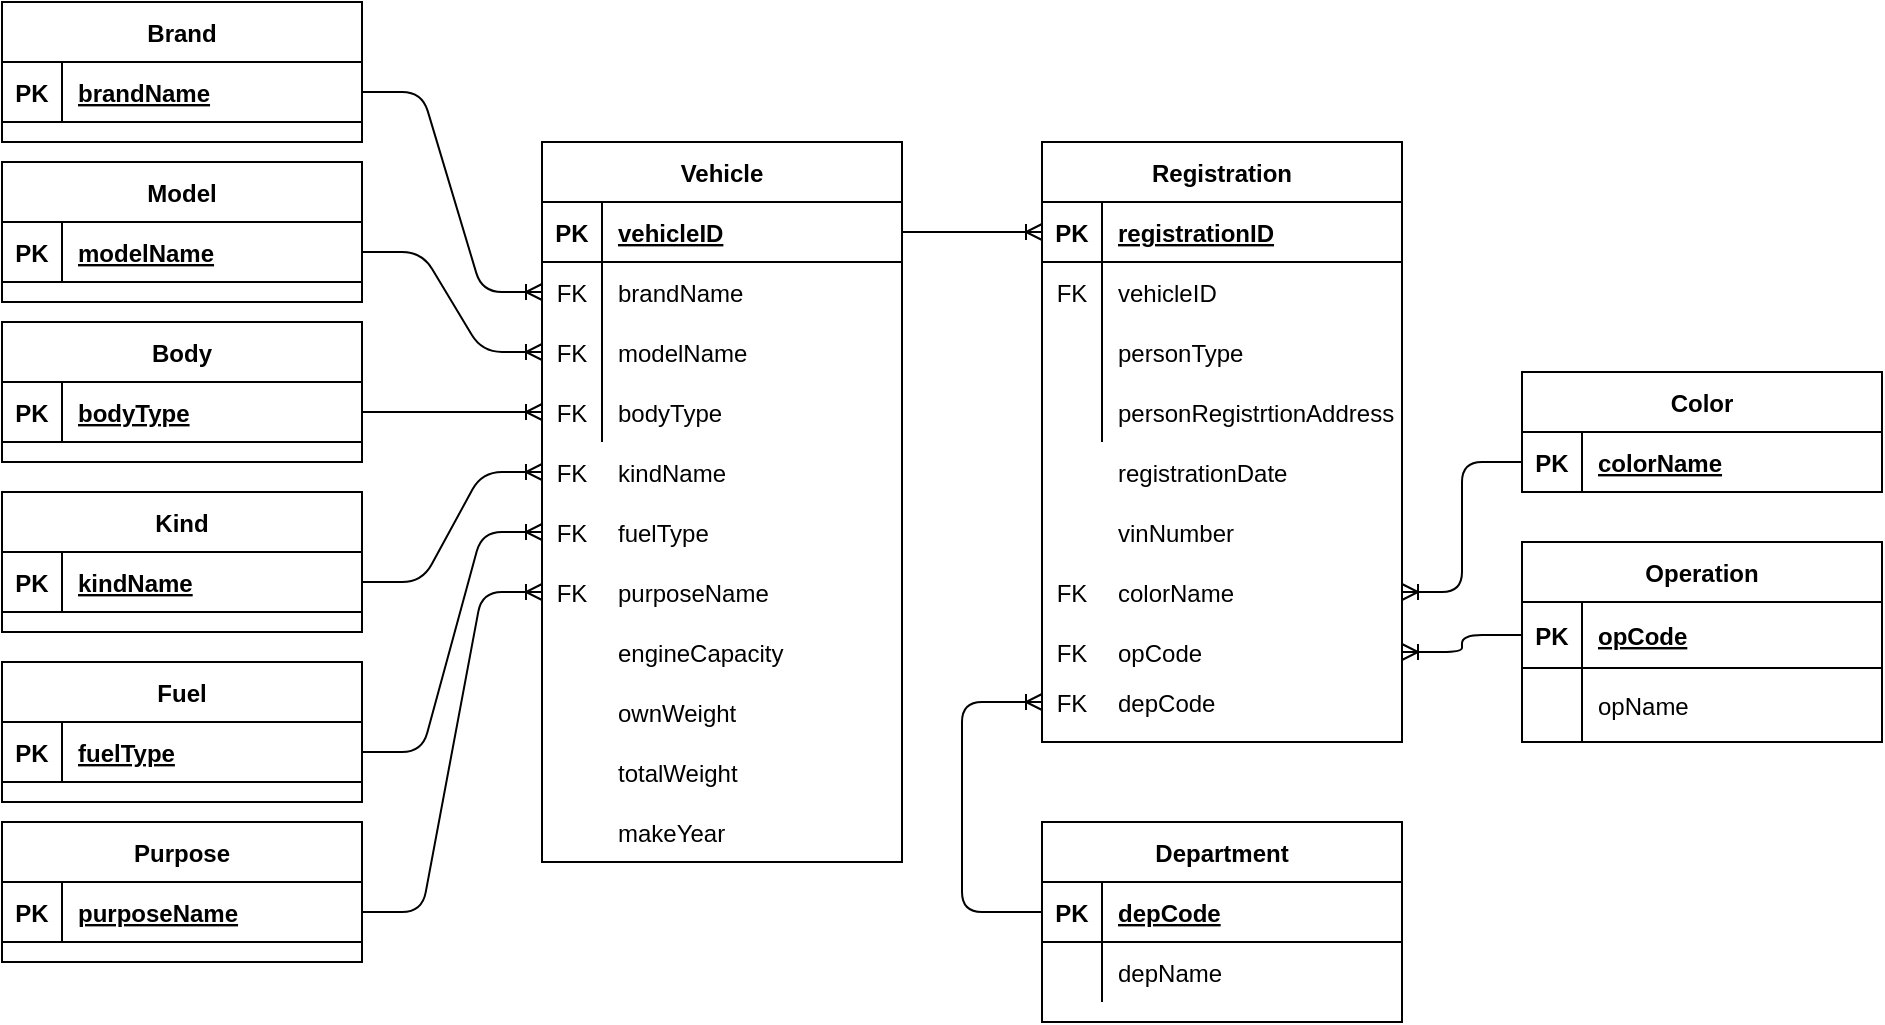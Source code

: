 <mxfile version="15.2.7" type="device" pages="2"><diagram id="R2lEEEUBdFMjLlhIrx00" name="Current Entities (only from reg info csv)"><mxGraphModel dx="788" dy="560" grid="1" gridSize="10" guides="1" tooltips="1" connect="1" arrows="1" fold="1" page="1" pageScale="1" pageWidth="850" pageHeight="1100" math="0" shadow="0" extFonts="Permanent Marker^https://fonts.googleapis.com/css?family=Permanent+Marker"><root><mxCell id="0"/><mxCell id="1" parent="0"/><object label="Operation" aaa="" aaaaa="" id="h2sD-sqA-ytBAMGI8M5R-1"><mxCell style="shape=table;startSize=30;container=1;collapsible=1;childLayout=tableLayout;fixedRows=0;rowLines=0;fontStyle=1;align=center;resizeLast=1;" parent="1" vertex="1"><mxGeometry x="800" y="310" width="180" height="100" as="geometry"><mxRectangle x="40" y="40" width="90" height="30" as="alternateBounds"/></mxGeometry></mxCell></object><mxCell id="h2sD-sqA-ytBAMGI8M5R-2" value="" style="shape=partialRectangle;collapsible=0;dropTarget=0;pointerEvents=0;fillColor=none;top=0;left=0;bottom=1;right=0;points=[[0,0.5],[1,0.5]];portConstraint=eastwest;" parent="h2sD-sqA-ytBAMGI8M5R-1" vertex="1"><mxGeometry y="30" width="180" height="33" as="geometry"/></mxCell><mxCell id="h2sD-sqA-ytBAMGI8M5R-3" value="PK" style="shape=partialRectangle;connectable=0;fillColor=none;top=0;left=0;bottom=0;right=0;fontStyle=1;overflow=hidden;" parent="h2sD-sqA-ytBAMGI8M5R-2" vertex="1"><mxGeometry width="30" height="33" as="geometry"/></mxCell><mxCell id="h2sD-sqA-ytBAMGI8M5R-4" value="opCode" style="shape=partialRectangle;connectable=0;fillColor=none;top=0;left=0;bottom=0;right=0;align=left;spacingLeft=6;fontStyle=5;overflow=hidden;" parent="h2sD-sqA-ytBAMGI8M5R-2" vertex="1"><mxGeometry x="30" width="150" height="33" as="geometry"/></mxCell><mxCell id="h2sD-sqA-ytBAMGI8M5R-5" value="" style="shape=partialRectangle;collapsible=0;dropTarget=0;pointerEvents=0;fillColor=none;top=0;left=0;bottom=0;right=0;points=[[0,0.5],[1,0.5]];portConstraint=eastwest;" parent="h2sD-sqA-ytBAMGI8M5R-1" vertex="1"><mxGeometry y="63" width="180" height="37" as="geometry"/></mxCell><mxCell id="h2sD-sqA-ytBAMGI8M5R-6" value="" style="shape=partialRectangle;connectable=0;fillColor=none;top=0;left=0;bottom=0;right=0;editable=1;overflow=hidden;" parent="h2sD-sqA-ytBAMGI8M5R-5" vertex="1"><mxGeometry width="30" height="37" as="geometry"/></mxCell><mxCell id="h2sD-sqA-ytBAMGI8M5R-7" value="opName" style="shape=partialRectangle;connectable=0;fillColor=none;top=0;left=0;bottom=0;right=0;align=left;spacingLeft=6;overflow=hidden;" parent="h2sD-sqA-ytBAMGI8M5R-5" vertex="1"><mxGeometry x="30" width="150" height="37" as="geometry"/></mxCell><mxCell id="h2sD-sqA-ytBAMGI8M5R-14" value="Department" style="shape=table;startSize=30;container=1;collapsible=1;childLayout=tableLayout;fixedRows=1;rowLines=0;fontStyle=1;align=center;resizeLast=1;" parent="1" vertex="1"><mxGeometry x="560" y="450" width="180" height="100" as="geometry"/></mxCell><mxCell id="h2sD-sqA-ytBAMGI8M5R-15" value="" style="shape=partialRectangle;collapsible=0;dropTarget=0;pointerEvents=0;fillColor=none;top=0;left=0;bottom=1;right=0;points=[[0,0.5],[1,0.5]];portConstraint=eastwest;" parent="h2sD-sqA-ytBAMGI8M5R-14" vertex="1"><mxGeometry y="30" width="180" height="30" as="geometry"/></mxCell><mxCell id="h2sD-sqA-ytBAMGI8M5R-16" value="PK" style="shape=partialRectangle;connectable=0;fillColor=none;top=0;left=0;bottom=0;right=0;fontStyle=1;overflow=hidden;" parent="h2sD-sqA-ytBAMGI8M5R-15" vertex="1"><mxGeometry width="30" height="30" as="geometry"/></mxCell><mxCell id="h2sD-sqA-ytBAMGI8M5R-17" value="depCode" style="shape=partialRectangle;connectable=0;fillColor=none;top=0;left=0;bottom=0;right=0;align=left;spacingLeft=6;fontStyle=5;overflow=hidden;" parent="h2sD-sqA-ytBAMGI8M5R-15" vertex="1"><mxGeometry x="30" width="150" height="30" as="geometry"/></mxCell><mxCell id="h2sD-sqA-ytBAMGI8M5R-18" value="" style="shape=partialRectangle;collapsible=0;dropTarget=0;pointerEvents=0;fillColor=none;top=0;left=0;bottom=0;right=0;points=[[0,0.5],[1,0.5]];portConstraint=eastwest;" parent="h2sD-sqA-ytBAMGI8M5R-14" vertex="1"><mxGeometry y="60" width="180" height="30" as="geometry"/></mxCell><mxCell id="h2sD-sqA-ytBAMGI8M5R-19" value="" style="shape=partialRectangle;connectable=0;fillColor=none;top=0;left=0;bottom=0;right=0;editable=1;overflow=hidden;" parent="h2sD-sqA-ytBAMGI8M5R-18" vertex="1"><mxGeometry width="30" height="30" as="geometry"/></mxCell><mxCell id="h2sD-sqA-ytBAMGI8M5R-20" value="depName" style="shape=partialRectangle;connectable=0;fillColor=none;top=0;left=0;bottom=0;right=0;align=left;spacingLeft=6;overflow=hidden;" parent="h2sD-sqA-ytBAMGI8M5R-18" vertex="1"><mxGeometry x="30" width="150" height="30" as="geometry"/></mxCell><mxCell id="h2sD-sqA-ytBAMGI8M5R-27" value="Brand" style="shape=table;startSize=30;container=1;collapsible=1;childLayout=tableLayout;fixedRows=1;rowLines=0;fontStyle=1;align=center;resizeLast=1;" parent="1" vertex="1"><mxGeometry x="40" y="40" width="180" height="70" as="geometry"/></mxCell><mxCell id="h2sD-sqA-ytBAMGI8M5R-28" value="" style="shape=partialRectangle;collapsible=0;dropTarget=0;pointerEvents=0;fillColor=none;top=0;left=0;bottom=1;right=0;points=[[0,0.5],[1,0.5]];portConstraint=eastwest;" parent="h2sD-sqA-ytBAMGI8M5R-27" vertex="1"><mxGeometry y="30" width="180" height="30" as="geometry"/></mxCell><mxCell id="h2sD-sqA-ytBAMGI8M5R-29" value="PK" style="shape=partialRectangle;connectable=0;fillColor=none;top=0;left=0;bottom=0;right=0;fontStyle=1;overflow=hidden;" parent="h2sD-sqA-ytBAMGI8M5R-28" vertex="1"><mxGeometry width="30" height="30" as="geometry"/></mxCell><mxCell id="h2sD-sqA-ytBAMGI8M5R-30" value="brandName" style="shape=partialRectangle;connectable=0;fillColor=none;top=0;left=0;bottom=0;right=0;align=left;spacingLeft=6;fontStyle=5;overflow=hidden;" parent="h2sD-sqA-ytBAMGI8M5R-28" vertex="1"><mxGeometry x="30" width="150" height="30" as="geometry"/></mxCell><mxCell id="h2sD-sqA-ytBAMGI8M5R-40" value="Model" style="shape=table;startSize=30;container=1;collapsible=1;childLayout=tableLayout;fixedRows=1;rowLines=0;fontStyle=1;align=center;resizeLast=1;" parent="1" vertex="1"><mxGeometry x="40" y="120" width="180" height="70" as="geometry"/></mxCell><mxCell id="h2sD-sqA-ytBAMGI8M5R-41" value="" style="shape=partialRectangle;collapsible=0;dropTarget=0;pointerEvents=0;fillColor=none;top=0;left=0;bottom=1;right=0;points=[[0,0.5],[1,0.5]];portConstraint=eastwest;" parent="h2sD-sqA-ytBAMGI8M5R-40" vertex="1"><mxGeometry y="30" width="180" height="30" as="geometry"/></mxCell><mxCell id="h2sD-sqA-ytBAMGI8M5R-42" value="PK" style="shape=partialRectangle;connectable=0;fillColor=none;top=0;left=0;bottom=0;right=0;fontStyle=1;overflow=hidden;" parent="h2sD-sqA-ytBAMGI8M5R-41" vertex="1"><mxGeometry width="30" height="30" as="geometry"/></mxCell><mxCell id="h2sD-sqA-ytBAMGI8M5R-43" value="modelName" style="shape=partialRectangle;connectable=0;fillColor=none;top=0;left=0;bottom=0;right=0;align=left;spacingLeft=6;fontStyle=5;overflow=hidden;" parent="h2sD-sqA-ytBAMGI8M5R-41" vertex="1"><mxGeometry x="30" width="150" height="30" as="geometry"/></mxCell><mxCell id="h2sD-sqA-ytBAMGI8M5R-53" value="Color" style="shape=table;startSize=30;container=1;collapsible=1;childLayout=tableLayout;fixedRows=1;rowLines=0;fontStyle=1;align=center;resizeLast=1;" parent="1" vertex="1"><mxGeometry x="800" y="225" width="180" height="60" as="geometry"/></mxCell><mxCell id="h2sD-sqA-ytBAMGI8M5R-54" value="" style="shape=partialRectangle;collapsible=0;dropTarget=0;pointerEvents=0;fillColor=none;top=0;left=0;bottom=1;right=0;points=[[0,0.5],[1,0.5]];portConstraint=eastwest;" parent="h2sD-sqA-ytBAMGI8M5R-53" vertex="1"><mxGeometry y="30" width="180" height="30" as="geometry"/></mxCell><mxCell id="h2sD-sqA-ytBAMGI8M5R-55" value="PK" style="shape=partialRectangle;connectable=0;fillColor=none;top=0;left=0;bottom=0;right=0;fontStyle=1;overflow=hidden;" parent="h2sD-sqA-ytBAMGI8M5R-54" vertex="1"><mxGeometry width="30" height="30" as="geometry"/></mxCell><mxCell id="h2sD-sqA-ytBAMGI8M5R-56" value="colorName" style="shape=partialRectangle;connectable=0;fillColor=none;top=0;left=0;bottom=0;right=0;align=left;spacingLeft=6;fontStyle=5;overflow=hidden;" parent="h2sD-sqA-ytBAMGI8M5R-54" vertex="1"><mxGeometry x="30" width="150" height="30" as="geometry"/></mxCell><mxCell id="h2sD-sqA-ytBAMGI8M5R-66" value="Kind" style="shape=table;startSize=30;container=1;collapsible=1;childLayout=tableLayout;fixedRows=1;rowLines=0;fontStyle=1;align=center;resizeLast=1;" parent="1" vertex="1"><mxGeometry x="40" y="285" width="180" height="70" as="geometry"/></mxCell><mxCell id="h2sD-sqA-ytBAMGI8M5R-67" value="" style="shape=partialRectangle;collapsible=0;dropTarget=0;pointerEvents=0;fillColor=none;top=0;left=0;bottom=1;right=0;points=[[0,0.5],[1,0.5]];portConstraint=eastwest;" parent="h2sD-sqA-ytBAMGI8M5R-66" vertex="1"><mxGeometry y="30" width="180" height="30" as="geometry"/></mxCell><mxCell id="h2sD-sqA-ytBAMGI8M5R-68" value="PK" style="shape=partialRectangle;connectable=0;fillColor=none;top=0;left=0;bottom=0;right=0;fontStyle=1;overflow=hidden;" parent="h2sD-sqA-ytBAMGI8M5R-67" vertex="1"><mxGeometry width="30" height="30" as="geometry"/></mxCell><mxCell id="h2sD-sqA-ytBAMGI8M5R-69" value="kindName" style="shape=partialRectangle;connectable=0;fillColor=none;top=0;left=0;bottom=0;right=0;align=left;spacingLeft=6;fontStyle=5;overflow=hidden;" parent="h2sD-sqA-ytBAMGI8M5R-67" vertex="1"><mxGeometry x="30" width="150" height="30" as="geometry"/></mxCell><mxCell id="h2sD-sqA-ytBAMGI8M5R-79" value="Body" style="shape=table;startSize=30;container=1;collapsible=1;childLayout=tableLayout;fixedRows=1;rowLines=0;fontStyle=1;align=center;resizeLast=1;" parent="1" vertex="1"><mxGeometry x="40" y="200" width="180" height="70" as="geometry"/></mxCell><mxCell id="h2sD-sqA-ytBAMGI8M5R-80" value="" style="shape=partialRectangle;collapsible=0;dropTarget=0;pointerEvents=0;fillColor=none;top=0;left=0;bottom=1;right=0;points=[[0,0.5],[1,0.5]];portConstraint=eastwest;" parent="h2sD-sqA-ytBAMGI8M5R-79" vertex="1"><mxGeometry y="30" width="180" height="30" as="geometry"/></mxCell><mxCell id="h2sD-sqA-ytBAMGI8M5R-81" value="PK" style="shape=partialRectangle;connectable=0;fillColor=none;top=0;left=0;bottom=0;right=0;fontStyle=1;overflow=hidden;" parent="h2sD-sqA-ytBAMGI8M5R-80" vertex="1"><mxGeometry width="30" height="30" as="geometry"/></mxCell><mxCell id="h2sD-sqA-ytBAMGI8M5R-82" value="bodyType" style="shape=partialRectangle;connectable=0;fillColor=none;top=0;left=0;bottom=0;right=0;align=left;spacingLeft=6;fontStyle=5;overflow=hidden;" parent="h2sD-sqA-ytBAMGI8M5R-80" vertex="1"><mxGeometry x="30" width="150" height="30" as="geometry"/></mxCell><mxCell id="h2sD-sqA-ytBAMGI8M5R-92" value="Purpose" style="shape=table;startSize=30;container=1;collapsible=1;childLayout=tableLayout;fixedRows=1;rowLines=0;fontStyle=1;align=center;resizeLast=1;" parent="1" vertex="1"><mxGeometry x="40" y="450" width="180" height="70" as="geometry"/></mxCell><mxCell id="h2sD-sqA-ytBAMGI8M5R-93" value="" style="shape=partialRectangle;collapsible=0;dropTarget=0;pointerEvents=0;fillColor=none;top=0;left=0;bottom=1;right=0;points=[[0,0.5],[1,0.5]];portConstraint=eastwest;" parent="h2sD-sqA-ytBAMGI8M5R-92" vertex="1"><mxGeometry y="30" width="180" height="30" as="geometry"/></mxCell><mxCell id="h2sD-sqA-ytBAMGI8M5R-94" value="PK" style="shape=partialRectangle;connectable=0;fillColor=none;top=0;left=0;bottom=0;right=0;fontStyle=1;overflow=hidden;" parent="h2sD-sqA-ytBAMGI8M5R-93" vertex="1"><mxGeometry width="30" height="30" as="geometry"/></mxCell><mxCell id="h2sD-sqA-ytBAMGI8M5R-95" value="purposeName" style="shape=partialRectangle;connectable=0;fillColor=none;top=0;left=0;bottom=0;right=0;align=left;spacingLeft=6;fontStyle=5;overflow=hidden;" parent="h2sD-sqA-ytBAMGI8M5R-93" vertex="1"><mxGeometry x="30" width="150" height="30" as="geometry"/></mxCell><mxCell id="h2sD-sqA-ytBAMGI8M5R-105" value="Fuel" style="shape=table;startSize=30;container=1;collapsible=1;childLayout=tableLayout;fixedRows=1;rowLines=0;fontStyle=1;align=center;resizeLast=1;" parent="1" vertex="1"><mxGeometry x="40" y="370" width="180" height="70" as="geometry"/></mxCell><mxCell id="h2sD-sqA-ytBAMGI8M5R-106" value="" style="shape=partialRectangle;collapsible=0;dropTarget=0;pointerEvents=0;fillColor=none;top=0;left=0;bottom=1;right=0;points=[[0,0.5],[1,0.5]];portConstraint=eastwest;" parent="h2sD-sqA-ytBAMGI8M5R-105" vertex="1"><mxGeometry y="30" width="180" height="30" as="geometry"/></mxCell><mxCell id="h2sD-sqA-ytBAMGI8M5R-107" value="PK" style="shape=partialRectangle;connectable=0;fillColor=none;top=0;left=0;bottom=0;right=0;fontStyle=1;overflow=hidden;" parent="h2sD-sqA-ytBAMGI8M5R-106" vertex="1"><mxGeometry width="30" height="30" as="geometry"/></mxCell><mxCell id="h2sD-sqA-ytBAMGI8M5R-108" value="fuelType" style="shape=partialRectangle;connectable=0;fillColor=none;top=0;left=0;bottom=0;right=0;align=left;spacingLeft=6;fontStyle=5;overflow=hidden;" parent="h2sD-sqA-ytBAMGI8M5R-106" vertex="1"><mxGeometry x="30" width="150" height="30" as="geometry"/></mxCell><mxCell id="zgzDVIPeAL-rUyTTJsQb-37" value="" style="group" vertex="1" connectable="0" parent="1"><mxGeometry x="310" y="110" width="180" height="360" as="geometry"/></mxCell><mxCell id="zgzDVIPeAL-rUyTTJsQb-1" value="Vehicle" style="shape=table;startSize=30;container=1;collapsible=1;childLayout=tableLayout;fixedRows=1;rowLines=0;fontStyle=1;align=center;resizeLast=1;" vertex="1" parent="zgzDVIPeAL-rUyTTJsQb-37"><mxGeometry width="180" height="360" as="geometry"/></mxCell><mxCell id="zgzDVIPeAL-rUyTTJsQb-2" value="" style="shape=partialRectangle;collapsible=0;dropTarget=0;pointerEvents=0;fillColor=none;top=0;left=0;bottom=1;right=0;points=[[0,0.5],[1,0.5]];portConstraint=eastwest;" vertex="1" parent="zgzDVIPeAL-rUyTTJsQb-1"><mxGeometry y="30" width="180" height="30" as="geometry"/></mxCell><mxCell id="zgzDVIPeAL-rUyTTJsQb-3" value="PK" style="shape=partialRectangle;connectable=0;fillColor=none;top=0;left=0;bottom=0;right=0;fontStyle=1;overflow=hidden;" vertex="1" parent="zgzDVIPeAL-rUyTTJsQb-2"><mxGeometry width="30" height="30" as="geometry"/></mxCell><mxCell id="zgzDVIPeAL-rUyTTJsQb-4" value="vehicleID" style="shape=partialRectangle;connectable=0;fillColor=none;top=0;left=0;bottom=0;right=0;align=left;spacingLeft=6;fontStyle=5;overflow=hidden;" vertex="1" parent="zgzDVIPeAL-rUyTTJsQb-2"><mxGeometry x="30" width="150" height="30" as="geometry"/></mxCell><mxCell id="zgzDVIPeAL-rUyTTJsQb-5" value="" style="shape=partialRectangle;collapsible=0;dropTarget=0;pointerEvents=0;fillColor=none;top=0;left=0;bottom=0;right=0;points=[[0,0.5],[1,0.5]];portConstraint=eastwest;" vertex="1" parent="zgzDVIPeAL-rUyTTJsQb-1"><mxGeometry y="60" width="180" height="30" as="geometry"/></mxCell><mxCell id="zgzDVIPeAL-rUyTTJsQb-6" value="FK" style="shape=partialRectangle;connectable=0;fillColor=none;top=0;left=0;bottom=0;right=0;editable=1;overflow=hidden;" vertex="1" parent="zgzDVIPeAL-rUyTTJsQb-5"><mxGeometry width="30" height="30" as="geometry"/></mxCell><mxCell id="zgzDVIPeAL-rUyTTJsQb-7" value="brandName" style="shape=partialRectangle;connectable=0;fillColor=none;top=0;left=0;bottom=0;right=0;align=left;spacingLeft=6;overflow=hidden;" vertex="1" parent="zgzDVIPeAL-rUyTTJsQb-5"><mxGeometry x="30" width="150" height="30" as="geometry"/></mxCell><mxCell id="zgzDVIPeAL-rUyTTJsQb-8" value="" style="shape=partialRectangle;collapsible=0;dropTarget=0;pointerEvents=0;fillColor=none;top=0;left=0;bottom=0;right=0;points=[[0,0.5],[1,0.5]];portConstraint=eastwest;" vertex="1" parent="zgzDVIPeAL-rUyTTJsQb-1"><mxGeometry y="90" width="180" height="30" as="geometry"/></mxCell><mxCell id="zgzDVIPeAL-rUyTTJsQb-9" value="FK" style="shape=partialRectangle;connectable=0;fillColor=none;top=0;left=0;bottom=0;right=0;editable=1;overflow=hidden;" vertex="1" parent="zgzDVIPeAL-rUyTTJsQb-8"><mxGeometry width="30" height="30" as="geometry"/></mxCell><mxCell id="zgzDVIPeAL-rUyTTJsQb-10" value="modelName" style="shape=partialRectangle;connectable=0;fillColor=none;top=0;left=0;bottom=0;right=0;align=left;spacingLeft=6;overflow=hidden;" vertex="1" parent="zgzDVIPeAL-rUyTTJsQb-8"><mxGeometry x="30" width="150" height="30" as="geometry"/></mxCell><mxCell id="zgzDVIPeAL-rUyTTJsQb-11" value="" style="shape=partialRectangle;collapsible=0;dropTarget=0;pointerEvents=0;fillColor=none;top=0;left=0;bottom=0;right=0;points=[[0,0.5],[1,0.5]];portConstraint=eastwest;" vertex="1" parent="zgzDVIPeAL-rUyTTJsQb-1"><mxGeometry y="120" width="180" height="30" as="geometry"/></mxCell><mxCell id="zgzDVIPeAL-rUyTTJsQb-12" value="FK" style="shape=partialRectangle;connectable=0;fillColor=none;top=0;left=0;bottom=0;right=0;editable=1;overflow=hidden;" vertex="1" parent="zgzDVIPeAL-rUyTTJsQb-11"><mxGeometry width="30" height="30" as="geometry"/></mxCell><mxCell id="zgzDVIPeAL-rUyTTJsQb-13" value="bodyType" style="shape=partialRectangle;connectable=0;fillColor=none;top=0;left=0;bottom=0;right=0;align=left;spacingLeft=6;overflow=hidden;" vertex="1" parent="zgzDVIPeAL-rUyTTJsQb-11"><mxGeometry x="30" width="150" height="30" as="geometry"/></mxCell><mxCell id="zgzDVIPeAL-rUyTTJsQb-16" value="" style="shape=partialRectangle;collapsible=0;dropTarget=0;pointerEvents=0;fillColor=none;top=0;left=0;bottom=0;right=0;points=[[0,0.5],[1,0.5]];portConstraint=eastwest;" vertex="1" parent="zgzDVIPeAL-rUyTTJsQb-37"><mxGeometry y="150" width="180" height="30" as="geometry"/></mxCell><mxCell id="zgzDVIPeAL-rUyTTJsQb-17" value="FK" style="shape=partialRectangle;connectable=0;fillColor=none;top=0;left=0;bottom=0;right=0;editable=1;overflow=hidden;" vertex="1" parent="zgzDVIPeAL-rUyTTJsQb-16"><mxGeometry width="30" height="30" as="geometry"/></mxCell><mxCell id="zgzDVIPeAL-rUyTTJsQb-18" value="kindName" style="shape=partialRectangle;connectable=0;fillColor=none;top=0;left=0;bottom=0;right=0;align=left;spacingLeft=6;overflow=hidden;" vertex="1" parent="zgzDVIPeAL-rUyTTJsQb-16"><mxGeometry x="30" width="150" height="30" as="geometry"/></mxCell><mxCell id="zgzDVIPeAL-rUyTTJsQb-19" value="" style="shape=partialRectangle;collapsible=0;dropTarget=0;pointerEvents=0;fillColor=none;top=0;left=0;bottom=0;right=0;points=[[0,0.5],[1,0.5]];portConstraint=eastwest;" vertex="1" parent="zgzDVIPeAL-rUyTTJsQb-37"><mxGeometry y="180" width="180" height="30" as="geometry"/></mxCell><mxCell id="zgzDVIPeAL-rUyTTJsQb-20" value="FK" style="shape=partialRectangle;connectable=0;fillColor=none;top=0;left=0;bottom=0;right=0;editable=1;overflow=hidden;" vertex="1" parent="zgzDVIPeAL-rUyTTJsQb-19"><mxGeometry width="30" height="30" as="geometry"/></mxCell><mxCell id="zgzDVIPeAL-rUyTTJsQb-21" value="fuelType" style="shape=partialRectangle;connectable=0;fillColor=none;top=0;left=0;bottom=0;right=0;align=left;spacingLeft=6;overflow=hidden;" vertex="1" parent="zgzDVIPeAL-rUyTTJsQb-19"><mxGeometry x="30" width="150" height="30" as="geometry"/></mxCell><mxCell id="zgzDVIPeAL-rUyTTJsQb-22" value="" style="shape=partialRectangle;collapsible=0;dropTarget=0;pointerEvents=0;fillColor=none;top=0;left=0;bottom=0;right=0;points=[[0,0.5],[1,0.5]];portConstraint=eastwest;" vertex="1" parent="zgzDVIPeAL-rUyTTJsQb-37"><mxGeometry y="210" width="180" height="30" as="geometry"/></mxCell><mxCell id="zgzDVIPeAL-rUyTTJsQb-23" value="FK" style="shape=partialRectangle;connectable=0;fillColor=none;top=0;left=0;bottom=0;right=0;editable=1;overflow=hidden;" vertex="1" parent="zgzDVIPeAL-rUyTTJsQb-22"><mxGeometry width="30" height="30" as="geometry"/></mxCell><mxCell id="zgzDVIPeAL-rUyTTJsQb-24" value="purposeName" style="shape=partialRectangle;connectable=0;fillColor=none;top=0;left=0;bottom=0;right=0;align=left;spacingLeft=6;overflow=hidden;" vertex="1" parent="zgzDVIPeAL-rUyTTJsQb-22"><mxGeometry x="30" width="150" height="30" as="geometry"/></mxCell><mxCell id="zgzDVIPeAL-rUyTTJsQb-25" value="" style="shape=partialRectangle;collapsible=0;dropTarget=0;pointerEvents=0;fillColor=none;top=0;left=0;bottom=0;right=0;points=[[0,0.5],[1,0.5]];portConstraint=eastwest;" vertex="1" parent="zgzDVIPeAL-rUyTTJsQb-37"><mxGeometry y="240" width="180" height="30" as="geometry"/></mxCell><mxCell id="zgzDVIPeAL-rUyTTJsQb-26" value="" style="shape=partialRectangle;connectable=0;fillColor=none;top=0;left=0;bottom=0;right=0;editable=1;overflow=hidden;" vertex="1" parent="zgzDVIPeAL-rUyTTJsQb-25"><mxGeometry width="30" height="30" as="geometry"/></mxCell><mxCell id="zgzDVIPeAL-rUyTTJsQb-27" value="engineCapacity" style="shape=partialRectangle;connectable=0;fillColor=none;top=0;left=0;bottom=0;right=0;align=left;spacingLeft=6;overflow=hidden;" vertex="1" parent="zgzDVIPeAL-rUyTTJsQb-25"><mxGeometry x="30" width="150" height="30" as="geometry"/></mxCell><mxCell id="zgzDVIPeAL-rUyTTJsQb-28" value="" style="shape=partialRectangle;collapsible=0;dropTarget=0;pointerEvents=0;fillColor=none;top=0;left=0;bottom=0;right=0;points=[[0,0.5],[1,0.5]];portConstraint=eastwest;" vertex="1" parent="zgzDVIPeAL-rUyTTJsQb-37"><mxGeometry y="270" width="180" height="30" as="geometry"/></mxCell><mxCell id="zgzDVIPeAL-rUyTTJsQb-29" value="" style="shape=partialRectangle;connectable=0;fillColor=none;top=0;left=0;bottom=0;right=0;editable=1;overflow=hidden;" vertex="1" parent="zgzDVIPeAL-rUyTTJsQb-28"><mxGeometry width="30" height="30" as="geometry"/></mxCell><mxCell id="zgzDVIPeAL-rUyTTJsQb-30" value="ownWeight" style="shape=partialRectangle;connectable=0;fillColor=none;top=0;left=0;bottom=0;right=0;align=left;spacingLeft=6;overflow=hidden;" vertex="1" parent="zgzDVIPeAL-rUyTTJsQb-28"><mxGeometry x="30" width="150" height="30" as="geometry"/></mxCell><mxCell id="zgzDVIPeAL-rUyTTJsQb-31" value="" style="shape=partialRectangle;collapsible=0;dropTarget=0;pointerEvents=0;fillColor=none;top=0;left=0;bottom=0;right=0;points=[[0,0.5],[1,0.5]];portConstraint=eastwest;" vertex="1" parent="zgzDVIPeAL-rUyTTJsQb-37"><mxGeometry y="300" width="180" height="30" as="geometry"/></mxCell><mxCell id="zgzDVIPeAL-rUyTTJsQb-32" value="" style="shape=partialRectangle;connectable=0;fillColor=none;top=0;left=0;bottom=0;right=0;editable=1;overflow=hidden;" vertex="1" parent="zgzDVIPeAL-rUyTTJsQb-31"><mxGeometry width="30" height="30" as="geometry"/></mxCell><mxCell id="zgzDVIPeAL-rUyTTJsQb-33" value="totalWeight" style="shape=partialRectangle;connectable=0;fillColor=none;top=0;left=0;bottom=0;right=0;align=left;spacingLeft=6;overflow=hidden;" vertex="1" parent="zgzDVIPeAL-rUyTTJsQb-31"><mxGeometry x="30" width="150" height="30" as="geometry"/></mxCell><mxCell id="zgzDVIPeAL-rUyTTJsQb-34" value="" style="shape=partialRectangle;collapsible=0;dropTarget=0;pointerEvents=0;fillColor=none;top=0;left=0;bottom=0;right=0;points=[[0,0.5],[1,0.5]];portConstraint=eastwest;" vertex="1" parent="zgzDVIPeAL-rUyTTJsQb-37"><mxGeometry y="330" width="180" height="30" as="geometry"/></mxCell><mxCell id="zgzDVIPeAL-rUyTTJsQb-35" value="" style="shape=partialRectangle;connectable=0;fillColor=none;top=0;left=0;bottom=0;right=0;editable=1;overflow=hidden;" vertex="1" parent="zgzDVIPeAL-rUyTTJsQb-34"><mxGeometry width="30" height="30" as="geometry"/></mxCell><mxCell id="zgzDVIPeAL-rUyTTJsQb-36" value="makeYear" style="shape=partialRectangle;connectable=0;fillColor=none;top=0;left=0;bottom=0;right=0;align=left;spacingLeft=6;overflow=hidden;" vertex="1" parent="zgzDVIPeAL-rUyTTJsQb-34"><mxGeometry x="30" width="150" height="30" as="geometry"/></mxCell><mxCell id="zgzDVIPeAL-rUyTTJsQb-95" value="" style="group" vertex="1" connectable="0" parent="1"><mxGeometry x="560" y="110" width="180" height="300" as="geometry"/></mxCell><mxCell id="zgzDVIPeAL-rUyTTJsQb-44" value="Registration" style="shape=table;startSize=30;container=1;collapsible=1;childLayout=tableLayout;fixedRows=1;rowLines=0;fontStyle=1;align=center;resizeLast=1;" vertex="1" parent="zgzDVIPeAL-rUyTTJsQb-95"><mxGeometry width="180" height="300" as="geometry"/></mxCell><mxCell id="zgzDVIPeAL-rUyTTJsQb-45" value="" style="shape=partialRectangle;collapsible=0;dropTarget=0;pointerEvents=0;fillColor=none;top=0;left=0;bottom=1;right=0;points=[[0,0.5],[1,0.5]];portConstraint=eastwest;" vertex="1" parent="zgzDVIPeAL-rUyTTJsQb-44"><mxGeometry y="30" width="180" height="30" as="geometry"/></mxCell><mxCell id="zgzDVIPeAL-rUyTTJsQb-46" value="PK" style="shape=partialRectangle;connectable=0;fillColor=none;top=0;left=0;bottom=0;right=0;fontStyle=1;overflow=hidden;" vertex="1" parent="zgzDVIPeAL-rUyTTJsQb-45"><mxGeometry width="30" height="30" as="geometry"/></mxCell><mxCell id="zgzDVIPeAL-rUyTTJsQb-47" value="registrationID" style="shape=partialRectangle;connectable=0;fillColor=none;top=0;left=0;bottom=0;right=0;align=left;spacingLeft=6;fontStyle=5;overflow=hidden;" vertex="1" parent="zgzDVIPeAL-rUyTTJsQb-45"><mxGeometry x="30" width="150" height="30" as="geometry"/></mxCell><mxCell id="zgzDVIPeAL-rUyTTJsQb-48" value="" style="shape=partialRectangle;collapsible=0;dropTarget=0;pointerEvents=0;fillColor=none;top=0;left=0;bottom=0;right=0;points=[[0,0.5],[1,0.5]];portConstraint=eastwest;" vertex="1" parent="zgzDVIPeAL-rUyTTJsQb-44"><mxGeometry y="60" width="180" height="30" as="geometry"/></mxCell><mxCell id="zgzDVIPeAL-rUyTTJsQb-49" value="FK" style="shape=partialRectangle;connectable=0;fillColor=none;top=0;left=0;bottom=0;right=0;editable=1;overflow=hidden;" vertex="1" parent="zgzDVIPeAL-rUyTTJsQb-48"><mxGeometry width="30" height="30" as="geometry"/></mxCell><mxCell id="zgzDVIPeAL-rUyTTJsQb-50" value="vehicleID" style="shape=partialRectangle;connectable=0;fillColor=none;top=0;left=0;bottom=0;right=0;align=left;spacingLeft=6;overflow=hidden;" vertex="1" parent="zgzDVIPeAL-rUyTTJsQb-48"><mxGeometry x="30" width="150" height="30" as="geometry"/></mxCell><mxCell id="zgzDVIPeAL-rUyTTJsQb-51" value="" style="shape=partialRectangle;collapsible=0;dropTarget=0;pointerEvents=0;fillColor=none;top=0;left=0;bottom=0;right=0;points=[[0,0.5],[1,0.5]];portConstraint=eastwest;" vertex="1" parent="zgzDVIPeAL-rUyTTJsQb-44"><mxGeometry y="90" width="180" height="30" as="geometry"/></mxCell><mxCell id="zgzDVIPeAL-rUyTTJsQb-52" value="" style="shape=partialRectangle;connectable=0;fillColor=none;top=0;left=0;bottom=0;right=0;editable=1;overflow=hidden;" vertex="1" parent="zgzDVIPeAL-rUyTTJsQb-51"><mxGeometry width="30" height="30" as="geometry"/></mxCell><mxCell id="zgzDVIPeAL-rUyTTJsQb-53" value="personType" style="shape=partialRectangle;connectable=0;fillColor=none;top=0;left=0;bottom=0;right=0;align=left;spacingLeft=6;overflow=hidden;" vertex="1" parent="zgzDVIPeAL-rUyTTJsQb-51"><mxGeometry x="30" width="150" height="30" as="geometry"/></mxCell><mxCell id="zgzDVIPeAL-rUyTTJsQb-54" value="" style="shape=partialRectangle;collapsible=0;dropTarget=0;pointerEvents=0;fillColor=none;top=0;left=0;bottom=0;right=0;points=[[0,0.5],[1,0.5]];portConstraint=eastwest;" vertex="1" parent="zgzDVIPeAL-rUyTTJsQb-44"><mxGeometry y="120" width="180" height="30" as="geometry"/></mxCell><mxCell id="zgzDVIPeAL-rUyTTJsQb-55" value="" style="shape=partialRectangle;connectable=0;fillColor=none;top=0;left=0;bottom=0;right=0;editable=1;overflow=hidden;" vertex="1" parent="zgzDVIPeAL-rUyTTJsQb-54"><mxGeometry width="30" height="30" as="geometry"/></mxCell><mxCell id="zgzDVIPeAL-rUyTTJsQb-56" value="personRegistrtionAddress" style="shape=partialRectangle;connectable=0;fillColor=none;top=0;left=0;bottom=0;right=0;align=left;spacingLeft=6;overflow=hidden;" vertex="1" parent="zgzDVIPeAL-rUyTTJsQb-54"><mxGeometry x="30" width="150" height="30" as="geometry"/></mxCell><mxCell id="zgzDVIPeAL-rUyTTJsQb-80" value="" style="shape=partialRectangle;collapsible=0;dropTarget=0;pointerEvents=0;fillColor=none;top=0;left=0;bottom=0;right=0;points=[[0,0.5],[1,0.5]];portConstraint=eastwest;" vertex="1" parent="zgzDVIPeAL-rUyTTJsQb-95"><mxGeometry y="150" width="180" height="30" as="geometry"/></mxCell><mxCell id="zgzDVIPeAL-rUyTTJsQb-81" value="" style="shape=partialRectangle;connectable=0;fillColor=none;top=0;left=0;bottom=0;right=0;editable=1;overflow=hidden;" vertex="1" parent="zgzDVIPeAL-rUyTTJsQb-80"><mxGeometry width="30" height="30" as="geometry"/></mxCell><mxCell id="zgzDVIPeAL-rUyTTJsQb-82" value="registrationDate" style="shape=partialRectangle;connectable=0;fillColor=none;top=0;left=0;bottom=0;right=0;align=left;spacingLeft=6;overflow=hidden;" vertex="1" parent="zgzDVIPeAL-rUyTTJsQb-80"><mxGeometry x="30" width="150" height="30" as="geometry"/></mxCell><mxCell id="zgzDVIPeAL-rUyTTJsQb-83" value="" style="shape=partialRectangle;collapsible=0;dropTarget=0;pointerEvents=0;fillColor=none;top=0;left=0;bottom=0;right=0;points=[[0,0.5],[1,0.5]];portConstraint=eastwest;" vertex="1" parent="zgzDVIPeAL-rUyTTJsQb-95"><mxGeometry y="180" width="180" height="30" as="geometry"/></mxCell><mxCell id="zgzDVIPeAL-rUyTTJsQb-84" value="" style="shape=partialRectangle;connectable=0;fillColor=none;top=0;left=0;bottom=0;right=0;editable=1;overflow=hidden;" vertex="1" parent="zgzDVIPeAL-rUyTTJsQb-83"><mxGeometry width="30" height="30" as="geometry"/></mxCell><mxCell id="zgzDVIPeAL-rUyTTJsQb-85" value="vinNumber" style="shape=partialRectangle;connectable=0;fillColor=none;top=0;left=0;bottom=0;right=0;align=left;spacingLeft=6;overflow=hidden;" vertex="1" parent="zgzDVIPeAL-rUyTTJsQb-83"><mxGeometry x="30" width="150" height="30" as="geometry"/></mxCell><mxCell id="zgzDVIPeAL-rUyTTJsQb-86" value="" style="shape=partialRectangle;collapsible=0;dropTarget=0;pointerEvents=0;fillColor=none;top=0;left=0;bottom=0;right=0;points=[[0,0.5],[1,0.5]];portConstraint=eastwest;" vertex="1" parent="zgzDVIPeAL-rUyTTJsQb-95"><mxGeometry y="210" width="180" height="30" as="geometry"/></mxCell><mxCell id="zgzDVIPeAL-rUyTTJsQb-87" value="FK" style="shape=partialRectangle;connectable=0;fillColor=none;top=0;left=0;bottom=0;right=0;editable=1;overflow=hidden;" vertex="1" parent="zgzDVIPeAL-rUyTTJsQb-86"><mxGeometry width="30" height="30" as="geometry"/></mxCell><mxCell id="zgzDVIPeAL-rUyTTJsQb-88" value="colorName" style="shape=partialRectangle;connectable=0;fillColor=none;top=0;left=0;bottom=0;right=0;align=left;spacingLeft=6;overflow=hidden;" vertex="1" parent="zgzDVIPeAL-rUyTTJsQb-86"><mxGeometry x="30" width="150" height="30" as="geometry"/></mxCell><mxCell id="zgzDVIPeAL-rUyTTJsQb-89" value="" style="shape=partialRectangle;collapsible=0;dropTarget=0;pointerEvents=0;fillColor=none;top=0;left=0;bottom=0;right=0;points=[[0,0.5],[1,0.5]];portConstraint=eastwest;" vertex="1" parent="zgzDVIPeAL-rUyTTJsQb-95"><mxGeometry y="240" width="180" height="30" as="geometry"/></mxCell><mxCell id="zgzDVIPeAL-rUyTTJsQb-90" value="FK" style="shape=partialRectangle;connectable=0;fillColor=none;top=0;left=0;bottom=0;right=0;editable=1;overflow=hidden;" vertex="1" parent="zgzDVIPeAL-rUyTTJsQb-89"><mxGeometry width="30" height="30" as="geometry"/></mxCell><mxCell id="zgzDVIPeAL-rUyTTJsQb-91" value="opCode" style="shape=partialRectangle;connectable=0;fillColor=none;top=0;left=0;bottom=0;right=0;align=left;spacingLeft=6;overflow=hidden;" vertex="1" parent="zgzDVIPeAL-rUyTTJsQb-89"><mxGeometry x="30" width="150" height="30" as="geometry"/></mxCell><mxCell id="zgzDVIPeAL-rUyTTJsQb-92" value="" style="shape=partialRectangle;collapsible=0;dropTarget=0;pointerEvents=0;fillColor=none;top=0;left=0;bottom=0;right=0;points=[[0,0.5],[1,0.5]];portConstraint=eastwest;" vertex="1" parent="zgzDVIPeAL-rUyTTJsQb-95"><mxGeometry y="265" width="180" height="30" as="geometry"/></mxCell><mxCell id="zgzDVIPeAL-rUyTTJsQb-93" value="FK" style="shape=partialRectangle;connectable=0;fillColor=none;top=0;left=0;bottom=0;right=0;editable=1;overflow=hidden;" vertex="1" parent="zgzDVIPeAL-rUyTTJsQb-92"><mxGeometry width="30" height="30" as="geometry"/></mxCell><mxCell id="zgzDVIPeAL-rUyTTJsQb-94" value="depCode" style="shape=partialRectangle;connectable=0;fillColor=none;top=0;left=0;bottom=0;right=0;align=left;spacingLeft=6;overflow=hidden;" vertex="1" parent="zgzDVIPeAL-rUyTTJsQb-92"><mxGeometry x="30" width="150" height="30" as="geometry"/></mxCell><mxCell id="2D_pPNk6OgGVmYpDeFvn-1" value="" style="edgeStyle=entityRelationEdgeStyle;fontSize=12;html=1;endArrow=ERoneToMany;exitX=1;exitY=0.5;exitDx=0;exitDy=0;entryX=0;entryY=0.5;entryDx=0;entryDy=0;" edge="1" parent="1" source="h2sD-sqA-ytBAMGI8M5R-28" target="zgzDVIPeAL-rUyTTJsQb-5"><mxGeometry width="100" height="100" relative="1" as="geometry"><mxPoint x="370" y="280" as="sourcePoint"/><mxPoint x="470" y="180" as="targetPoint"/></mxGeometry></mxCell><mxCell id="2D_pPNk6OgGVmYpDeFvn-2" value="" style="edgeStyle=entityRelationEdgeStyle;fontSize=12;html=1;endArrow=ERoneToMany;exitX=1;exitY=0.5;exitDx=0;exitDy=0;entryX=0;entryY=0.5;entryDx=0;entryDy=0;" edge="1" parent="1" source="h2sD-sqA-ytBAMGI8M5R-41" target="zgzDVIPeAL-rUyTTJsQb-8"><mxGeometry width="100" height="100" relative="1" as="geometry"><mxPoint x="230" y="95" as="sourcePoint"/><mxPoint x="320" y="195" as="targetPoint"/></mxGeometry></mxCell><mxCell id="2D_pPNk6OgGVmYpDeFvn-3" value="" style="edgeStyle=entityRelationEdgeStyle;fontSize=12;html=1;endArrow=ERoneToMany;exitX=1;exitY=0.5;exitDx=0;exitDy=0;entryX=0;entryY=0.5;entryDx=0;entryDy=0;" edge="1" parent="1" source="h2sD-sqA-ytBAMGI8M5R-80" target="zgzDVIPeAL-rUyTTJsQb-11"><mxGeometry width="100" height="100" relative="1" as="geometry"><mxPoint x="240" y="105" as="sourcePoint"/><mxPoint x="330" y="205" as="targetPoint"/></mxGeometry></mxCell><mxCell id="2D_pPNk6OgGVmYpDeFvn-4" value="" style="edgeStyle=entityRelationEdgeStyle;fontSize=12;html=1;endArrow=ERoneToMany;exitX=1;exitY=0.5;exitDx=0;exitDy=0;entryX=0;entryY=0.5;entryDx=0;entryDy=0;" edge="1" parent="1" source="h2sD-sqA-ytBAMGI8M5R-67" target="zgzDVIPeAL-rUyTTJsQb-16"><mxGeometry width="100" height="100" relative="1" as="geometry"><mxPoint x="230" y="255" as="sourcePoint"/><mxPoint x="320" y="255" as="targetPoint"/></mxGeometry></mxCell><mxCell id="2D_pPNk6OgGVmYpDeFvn-5" value="" style="edgeStyle=entityRelationEdgeStyle;fontSize=12;html=1;endArrow=ERoneToMany;exitX=1;exitY=0.5;exitDx=0;exitDy=0;entryX=0;entryY=0.5;entryDx=0;entryDy=0;" edge="1" parent="1" source="h2sD-sqA-ytBAMGI8M5R-106" target="zgzDVIPeAL-rUyTTJsQb-19"><mxGeometry width="100" height="100" relative="1" as="geometry"><mxPoint x="240" y="265" as="sourcePoint"/><mxPoint x="330" y="265" as="targetPoint"/></mxGeometry></mxCell><mxCell id="2D_pPNk6OgGVmYpDeFvn-6" value="" style="edgeStyle=entityRelationEdgeStyle;fontSize=12;html=1;endArrow=ERoneToMany;exitX=1;exitY=0.5;exitDx=0;exitDy=0;entryX=0;entryY=0.5;entryDx=0;entryDy=0;" edge="1" parent="1" source="h2sD-sqA-ytBAMGI8M5R-93" target="zgzDVIPeAL-rUyTTJsQb-22"><mxGeometry width="100" height="100" relative="1" as="geometry"><mxPoint x="250" y="275" as="sourcePoint"/><mxPoint x="340" y="275" as="targetPoint"/></mxGeometry></mxCell><mxCell id="2D_pPNk6OgGVmYpDeFvn-7" value="" style="edgeStyle=entityRelationEdgeStyle;fontSize=12;html=1;endArrow=ERoneToMany;exitX=1;exitY=0.5;exitDx=0;exitDy=0;entryX=0;entryY=0.5;entryDx=0;entryDy=0;" edge="1" parent="1" source="zgzDVIPeAL-rUyTTJsQb-2" target="zgzDVIPeAL-rUyTTJsQb-45"><mxGeometry width="100" height="100" relative="1" as="geometry"><mxPoint x="260" y="285" as="sourcePoint"/><mxPoint x="350" y="285" as="targetPoint"/></mxGeometry></mxCell><mxCell id="2D_pPNk6OgGVmYpDeFvn-8" value="" style="edgeStyle=entityRelationEdgeStyle;fontSize=12;html=1;endArrow=ERoneToMany;exitX=0;exitY=0.5;exitDx=0;exitDy=0;entryX=1;entryY=0.5;entryDx=0;entryDy=0;" edge="1" parent="1" source="h2sD-sqA-ytBAMGI8M5R-54" target="zgzDVIPeAL-rUyTTJsQb-86"><mxGeometry width="100" height="100" relative="1" as="geometry"><mxPoint x="500" y="165" as="sourcePoint"/><mxPoint x="570" y="165" as="targetPoint"/></mxGeometry></mxCell><mxCell id="2D_pPNk6OgGVmYpDeFvn-9" value="" style="edgeStyle=entityRelationEdgeStyle;fontSize=12;html=1;endArrow=ERoneToMany;exitX=0;exitY=0.5;exitDx=0;exitDy=0;entryX=1;entryY=0.5;entryDx=0;entryDy=0;" edge="1" parent="1" source="h2sD-sqA-ytBAMGI8M5R-2" target="zgzDVIPeAL-rUyTTJsQb-89"><mxGeometry width="100" height="100" relative="1" as="geometry"><mxPoint x="810" y="165" as="sourcePoint"/><mxPoint x="750" y="165" as="targetPoint"/></mxGeometry></mxCell><mxCell id="2D_pPNk6OgGVmYpDeFvn-10" value="" style="edgeStyle=elbowEdgeStyle;fontSize=12;html=1;endArrow=ERoneToMany;entryX=0;entryY=0.5;entryDx=0;entryDy=0;exitX=0;exitY=0.5;exitDx=0;exitDy=0;" edge="1" parent="1" source="h2sD-sqA-ytBAMGI8M5R-15" target="zgzDVIPeAL-rUyTTJsQb-92"><mxGeometry width="100" height="100" relative="1" as="geometry"><mxPoint x="500" y="520" as="sourcePoint"/><mxPoint x="750" y="375" as="targetPoint"/><Array as="points"><mxPoint x="520" y="440"/></Array></mxGeometry></mxCell></root></mxGraphModel></diagram><diagram id="B7VfOSXbKqvGovXMrX5l" name="OLD SCHEMA"><mxGraphModel dx="946" dy="672" grid="1" gridSize="10" guides="1" tooltips="1" connect="1" arrows="1" fold="1" page="1" pageScale="1" pageWidth="827" pageHeight="1169" math="0" shadow="0"><root><mxCell id="OClmJFXxUWDS1IGr7XdQ-0"/><mxCell id="OClmJFXxUWDS1IGr7XdQ-1" parent="OClmJFXxUWDS1IGr7XdQ-0"/><mxCell id="OClmJFXxUWDS1IGr7XdQ-2" value="Admin Unit&lt;br&gt;(Special Status)" style="whiteSpace=wrap;html=1;align=center;fillColor=#ffe6cc;strokeColor=#d79b00;shadow=1;backgroundOutline=0;" vertex="1" parent="OClmJFXxUWDS1IGr7XdQ-1"><mxGeometry x="430" y="240" width="100" height="40" as="geometry"/></mxCell><mxCell id="OClmJFXxUWDS1IGr7XdQ-3" value="Service Center" style="whiteSpace=wrap;html=1;align=center;fillColor=#e1d5e7;strokeColor=#9673a6;shadow=1;backgroundOutline=0;" vertex="1" parent="OClmJFXxUWDS1IGr7XdQ-1"><mxGeometry x="280" y="750" width="100" height="40" as="geometry"/></mxCell><mxCell id="OClmJFXxUWDS1IGr7XdQ-4" value="Vehicle" style="whiteSpace=wrap;html=1;align=center;fillColor=#cdeb8b;strokeColor=#36393d;shadow=1;backgroundOutline=0;" vertex="1" parent="OClmJFXxUWDS1IGr7XdQ-1"><mxGeometry x="640" y="640" width="100" height="40" as="geometry"/></mxCell><mxCell id="OClmJFXxUWDS1IGr7XdQ-5" value="Registration" style="whiteSpace=wrap;html=1;align=center;fillColor=#ffff88;strokeColor=#36393d;shadow=1;backgroundOutline=0;" vertex="1" parent="OClmJFXxUWDS1IGr7XdQ-1"><mxGeometry x="640" y="413.5" width="100" height="40" as="geometry"/></mxCell><mxCell id="OClmJFXxUWDS1IGr7XdQ-6" value="" style="edgeStyle=orthogonalEdgeStyle;rounded=0;orthogonalLoop=1;jettySize=auto;html=1;strokeColor=#000000;startArrow=none;startFill=0;endArrow=ERone;endFill=0;shadow=1;backgroundOutline=0;" edge="1" parent="OClmJFXxUWDS1IGr7XdQ-1" source="OClmJFXxUWDS1IGr7XdQ-8" target="OClmJFXxUWDS1IGr7XdQ-2"><mxGeometry relative="1" as="geometry"/></mxCell><mxCell id="OClmJFXxUWDS1IGr7XdQ-7" value="" style="edgeStyle=orthogonalEdgeStyle;rounded=0;orthogonalLoop=1;jettySize=auto;html=1;endArrow=ERoneToMany;endFill=0;shadow=1;backgroundOutline=0;" edge="1" parent="OClmJFXxUWDS1IGr7XdQ-1" source="OClmJFXxUWDS1IGr7XdQ-8" target="OClmJFXxUWDS1IGr7XdQ-5"><mxGeometry relative="1" as="geometry"/></mxCell><mxCell id="OClmJFXxUWDS1IGr7XdQ-8" value="has" style="shape=rhombus;perimeter=rhombusPerimeter;whiteSpace=wrap;html=1;align=center;fillColor=#f8cecc;strokeColor=#b85450;shadow=1;backgroundOutline=0;" vertex="1" parent="OClmJFXxUWDS1IGr7XdQ-1"><mxGeometry x="630" y="230" width="120" height="60" as="geometry"/></mxCell><mxCell id="OClmJFXxUWDS1IGr7XdQ-9" value="" style="edgeStyle=orthogonalEdgeStyle;rounded=0;orthogonalLoop=1;jettySize=auto;html=1;endArrow=ERone;endFill=0;shadow=1;backgroundOutline=0;" edge="1" parent="OClmJFXxUWDS1IGr7XdQ-1" source="OClmJFXxUWDS1IGr7XdQ-11" target="OClmJFXxUWDS1IGr7XdQ-3"><mxGeometry relative="1" as="geometry"/></mxCell><mxCell id="OClmJFXxUWDS1IGr7XdQ-10" style="edgeStyle=orthogonalEdgeStyle;rounded=0;orthogonalLoop=1;jettySize=auto;html=1;shadow=1;startArrow=ERmandOne;startFill=0;endArrow=ERmandOne;endFill=0;" edge="1" parent="OClmJFXxUWDS1IGr7XdQ-1" source="OClmJFXxUWDS1IGr7XdQ-11" target="OClmJFXxUWDS1IGr7XdQ-97"><mxGeometry relative="1" as="geometry"/></mxCell><mxCell id="OClmJFXxUWDS1IGr7XdQ-11" value="is" style="shape=rhombus;perimeter=rhombusPerimeter;whiteSpace=wrap;html=1;align=center;fillColor=#f8cecc;strokeColor=#b85450;shadow=1;backgroundOutline=0;" vertex="1" parent="OClmJFXxUWDS1IGr7XdQ-1"><mxGeometry x="270" y="610" width="120" height="60" as="geometry"/></mxCell><mxCell id="OClmJFXxUWDS1IGr7XdQ-12" value="" style="edgeStyle=orthogonalEdgeStyle;rounded=0;orthogonalLoop=1;jettySize=auto;html=1;endArrow=ERone;endFill=0;shadow=1;backgroundOutline=0;" edge="1" parent="OClmJFXxUWDS1IGr7XdQ-1" source="OClmJFXxUWDS1IGr7XdQ-14" target="OClmJFXxUWDS1IGr7XdQ-4"><mxGeometry relative="1" as="geometry"/></mxCell><mxCell id="OClmJFXxUWDS1IGr7XdQ-13" value="" style="edgeStyle=orthogonalEdgeStyle;rounded=0;orthogonalLoop=1;jettySize=auto;html=1;endArrow=ERoneToMany;endFill=0;shadow=1;backgroundOutline=0;" edge="1" parent="OClmJFXxUWDS1IGr7XdQ-1" source="OClmJFXxUWDS1IGr7XdQ-14" target="OClmJFXxUWDS1IGr7XdQ-5"><mxGeometry relative="1" as="geometry"/></mxCell><mxCell id="OClmJFXxUWDS1IGr7XdQ-14" value="has" style="shape=rhombus;perimeter=rhombusPerimeter;whiteSpace=wrap;html=1;align=center;fillColor=#f8cecc;strokeColor=#b85450;shadow=1;backgroundOutline=0;" vertex="1" parent="OClmJFXxUWDS1IGr7XdQ-1"><mxGeometry x="630" y="510" width="120" height="60" as="geometry"/></mxCell><mxCell id="OClmJFXxUWDS1IGr7XdQ-15" value="Lev1Code" style="ellipse;whiteSpace=wrap;html=1;align=center;fontStyle=4;fillColor=#f9f7ed;strokeColor=#36393d;shadow=1;backgroundOutline=0;" vertex="1" parent="OClmJFXxUWDS1IGr7XdQ-1"><mxGeometry x="350" y="180" width="100" height="40" as="geometry"/></mxCell><mxCell id="OClmJFXxUWDS1IGr7XdQ-16" value="Lev2Code" style="ellipse;whiteSpace=wrap;html=1;align=center;fontStyle=4;fillColor=#f9f7ed;strokeColor=#36393d;shadow=1;backgroundOutline=0;" vertex="1" parent="OClmJFXxUWDS1IGr7XdQ-1"><mxGeometry x="130" y="40" width="100" height="40" as="geometry"/></mxCell><mxCell id="OClmJFXxUWDS1IGr7XdQ-17" value="Lev3Code" style="ellipse;whiteSpace=wrap;html=1;align=center;fontStyle=4;fillColor=#f9f7ed;strokeColor=#36393d;shadow=1;backgroundOutline=0;" vertex="1" parent="OClmJFXxUWDS1IGr7XdQ-1"><mxGeometry x="630" y="30" width="100" height="40" as="geometry"/></mxCell><mxCell id="OClmJFXxUWDS1IGr7XdQ-18" value="Lev4Code" style="ellipse;whiteSpace=wrap;html=1;align=center;fontStyle=4;fillColor=#f9f7ed;strokeColor=#36393d;shadow=1;backgroundOutline=0;" vertex="1" parent="OClmJFXxUWDS1IGr7XdQ-1"><mxGeometry x="930" y="30" width="100" height="40" as="geometry"/></mxCell><mxCell id="OClmJFXxUWDS1IGr7XdQ-19" value="Category" style="ellipse;whiteSpace=wrap;html=1;align=center;fillColor=#f9f7ed;strokeColor=#36393d;shadow=1;backgroundOutline=0;" vertex="1" parent="OClmJFXxUWDS1IGr7XdQ-1"><mxGeometry x="130" y="140" width="100" height="40" as="geometry"/></mxCell><mxCell id="OClmJFXxUWDS1IGr7XdQ-20" value="Name" style="ellipse;whiteSpace=wrap;html=1;align=center;fillColor=#f9f7ed;strokeColor=#36393d;shadow=1;backgroundOutline=0;" vertex="1" parent="OClmJFXxUWDS1IGr7XdQ-1"><mxGeometry x="330" y="40" width="100" height="40" as="geometry"/></mxCell><mxCell id="OClmJFXxUWDS1IGr7XdQ-21" value="" style="endArrow=none;html=1;rounded=0;strokeColor=#000000;shadow=1;backgroundOutline=0;" edge="1" parent="OClmJFXxUWDS1IGr7XdQ-1" source="OClmJFXxUWDS1IGr7XdQ-27" target="OClmJFXxUWDS1IGr7XdQ-20"><mxGeometry relative="1" as="geometry"><mxPoint x="140" y="210" as="sourcePoint"/><mxPoint x="300" y="210" as="targetPoint"/></mxGeometry></mxCell><mxCell id="OClmJFXxUWDS1IGr7XdQ-22" value="" style="endArrow=none;html=1;rounded=0;strokeColor=#000000;shadow=1;backgroundOutline=0;" edge="1" parent="OClmJFXxUWDS1IGr7XdQ-1" source="OClmJFXxUWDS1IGr7XdQ-27" target="OClmJFXxUWDS1IGr7XdQ-19"><mxGeometry relative="1" as="geometry"><mxPoint x="100" y="230" as="sourcePoint"/><mxPoint x="260" y="230" as="targetPoint"/></mxGeometry></mxCell><mxCell id="OClmJFXxUWDS1IGr7XdQ-23" value="" style="endArrow=none;html=1;rounded=0;strokeColor=#000000;shadow=1;backgroundOutline=0;" edge="1" parent="OClmJFXxUWDS1IGr7XdQ-1" source="OClmJFXxUWDS1IGr7XdQ-2" target="OClmJFXxUWDS1IGr7XdQ-15"><mxGeometry relative="1" as="geometry"><mxPoint x="140" y="100" as="sourcePoint"/><mxPoint x="300" y="100" as="targetPoint"/></mxGeometry></mxCell><mxCell id="OClmJFXxUWDS1IGr7XdQ-24" value="" style="endArrow=none;html=1;rounded=0;strokeColor=#000000;shadow=1;backgroundOutline=0;" edge="1" parent="OClmJFXxUWDS1IGr7XdQ-1" source="OClmJFXxUWDS1IGr7XdQ-27" target="OClmJFXxUWDS1IGr7XdQ-16"><mxGeometry relative="1" as="geometry"><mxPoint x="150" y="100" as="sourcePoint"/><mxPoint x="310" y="100" as="targetPoint"/></mxGeometry></mxCell><mxCell id="OClmJFXxUWDS1IGr7XdQ-25" value="" style="endArrow=none;html=1;rounded=0;strokeColor=#000000;shadow=1;backgroundOutline=0;" edge="1" parent="OClmJFXxUWDS1IGr7XdQ-1" source="OClmJFXxUWDS1IGr7XdQ-28" target="OClmJFXxUWDS1IGr7XdQ-17"><mxGeometry relative="1" as="geometry"><mxPoint x="180" y="90" as="sourcePoint"/><mxPoint x="340" y="90" as="targetPoint"/></mxGeometry></mxCell><mxCell id="OClmJFXxUWDS1IGr7XdQ-26" value="" style="endArrow=none;html=1;rounded=0;strokeColor=#000000;shadow=1;backgroundOutline=0;" edge="1" parent="OClmJFXxUWDS1IGr7XdQ-1" source="OClmJFXxUWDS1IGr7XdQ-29" target="OClmJFXxUWDS1IGr7XdQ-18"><mxGeometry relative="1" as="geometry"><mxPoint x="240" y="190" as="sourcePoint"/><mxPoint x="520" y="80" as="targetPoint"/></mxGeometry></mxCell><mxCell id="OClmJFXxUWDS1IGr7XdQ-27" value="Regions" style="whiteSpace=wrap;html=1;align=center;fillColor=#ffe6cc;strokeColor=#d79b00;shadow=1;backgroundOutline=0;" vertex="1" parent="OClmJFXxUWDS1IGr7XdQ-1"><mxGeometry x="240" y="90" width="100" height="40" as="geometry"/></mxCell><mxCell id="OClmJFXxUWDS1IGr7XdQ-28" value="District" style="whiteSpace=wrap;html=1;align=center;fillColor=#ffe6cc;strokeColor=#d79b00;shadow=1;backgroundOutline=0;" vertex="1" parent="OClmJFXxUWDS1IGr7XdQ-1"><mxGeometry x="695" y="90" width="100" height="40" as="geometry"/></mxCell><mxCell id="OClmJFXxUWDS1IGr7XdQ-29" value="Villages" style="whiteSpace=wrap;html=1;align=center;fillColor=#ffe6cc;strokeColor=#d79b00;shadow=1;backgroundOutline=0;" vertex="1" parent="OClmJFXxUWDS1IGr7XdQ-1"><mxGeometry x="1050" y="90" width="100" height="40" as="geometry"/></mxCell><mxCell id="OClmJFXxUWDS1IGr7XdQ-30" value="Category" style="ellipse;whiteSpace=wrap;html=1;align=center;fillColor=#f9f7ed;strokeColor=#36393d;shadow=1;backgroundOutline=0;" vertex="1" parent="OClmJFXxUWDS1IGr7XdQ-1"><mxGeometry x="430" y="300" width="100" height="40" as="geometry"/></mxCell><mxCell id="OClmJFXxUWDS1IGr7XdQ-31" value="Name" style="ellipse;whiteSpace=wrap;html=1;align=center;fillColor=#f9f7ed;strokeColor=#36393d;shadow=1;backgroundOutline=0;" vertex="1" parent="OClmJFXxUWDS1IGr7XdQ-1"><mxGeometry x="495" y="180" width="100" height="40" as="geometry"/></mxCell><mxCell id="OClmJFXxUWDS1IGr7XdQ-32" value="Category" style="ellipse;whiteSpace=wrap;html=1;align=center;fillColor=#f9f7ed;strokeColor=#36393d;shadow=1;backgroundOutline=0;" vertex="1" parent="OClmJFXxUWDS1IGr7XdQ-1"><mxGeometry x="695" y="150" width="100" height="40" as="geometry"/></mxCell><mxCell id="OClmJFXxUWDS1IGr7XdQ-33" value="Name" style="ellipse;whiteSpace=wrap;html=1;align=center;fillColor=#f9f7ed;strokeColor=#36393d;shadow=1;backgroundOutline=0;" vertex="1" parent="OClmJFXxUWDS1IGr7XdQ-1"><mxGeometry x="760" y="30" width="100" height="40" as="geometry"/></mxCell><mxCell id="OClmJFXxUWDS1IGr7XdQ-34" value="Category" style="ellipse;whiteSpace=wrap;html=1;align=center;fillColor=#f9f7ed;strokeColor=#36393d;shadow=1;backgroundOutline=0;" vertex="1" parent="OClmJFXxUWDS1IGr7XdQ-1"><mxGeometry x="1050" y="150" width="100" height="40" as="geometry"/></mxCell><mxCell id="OClmJFXxUWDS1IGr7XdQ-35" value="Name" style="ellipse;whiteSpace=wrap;html=1;align=center;fillColor=#f9f7ed;strokeColor=#36393d;shadow=1;backgroundOutline=0;" vertex="1" parent="OClmJFXxUWDS1IGr7XdQ-1"><mxGeometry x="1050" y="30" width="100" height="40" as="geometry"/></mxCell><mxCell id="OClmJFXxUWDS1IGr7XdQ-36" value="" style="endArrow=none;html=1;rounded=0;strokeColor=#000000;shadow=1;backgroundOutline=0;" edge="1" parent="OClmJFXxUWDS1IGr7XdQ-1" source="OClmJFXxUWDS1IGr7XdQ-2" target="OClmJFXxUWDS1IGr7XdQ-31"><mxGeometry relative="1" as="geometry"><mxPoint x="210" y="210" as="sourcePoint"/><mxPoint x="370" y="210" as="targetPoint"/></mxGeometry></mxCell><mxCell id="OClmJFXxUWDS1IGr7XdQ-37" value="" style="endArrow=none;html=1;rounded=0;strokeColor=#000000;shadow=1;backgroundOutline=0;" edge="1" parent="OClmJFXxUWDS1IGr7XdQ-1" source="OClmJFXxUWDS1IGr7XdQ-30" target="OClmJFXxUWDS1IGr7XdQ-2"><mxGeometry relative="1" as="geometry"><mxPoint x="180" y="-70" as="sourcePoint"/><mxPoint x="340" y="-70" as="targetPoint"/></mxGeometry></mxCell><mxCell id="OClmJFXxUWDS1IGr7XdQ-38" style="edgeStyle=orthogonalEdgeStyle;rounded=0;orthogonalLoop=1;jettySize=auto;html=1;startArrow=none;startFill=0;endArrow=ERoneToMany;endFill=0;strokeColor=#000000;shadow=1;backgroundOutline=0;" edge="1" parent="OClmJFXxUWDS1IGr7XdQ-1" source="OClmJFXxUWDS1IGr7XdQ-40" target="OClmJFXxUWDS1IGr7XdQ-2"><mxGeometry relative="1" as="geometry"/></mxCell><mxCell id="OClmJFXxUWDS1IGr7XdQ-39" style="edgeStyle=orthogonalEdgeStyle;rounded=0;orthogonalLoop=1;jettySize=auto;html=1;startArrow=none;startFill=0;endArrow=ERoneToMany;endFill=0;strokeColor=#000000;shadow=1;backgroundOutline=0;" edge="1" parent="OClmJFXxUWDS1IGr7XdQ-1" source="OClmJFXxUWDS1IGr7XdQ-40" target="OClmJFXxUWDS1IGr7XdQ-27"><mxGeometry relative="1" as="geometry"/></mxCell><mxCell id="OClmJFXxUWDS1IGr7XdQ-40" value="contains" style="shape=rhombus;perimeter=rhombusPerimeter;whiteSpace=wrap;html=1;align=center;fillColor=#f8cecc;strokeColor=#b85450;shadow=1;backgroundOutline=0;" vertex="1" parent="OClmJFXxUWDS1IGr7XdQ-1"><mxGeometry x="230" y="230" width="120" height="60" as="geometry"/></mxCell><mxCell id="OClmJFXxUWDS1IGr7XdQ-41" value="" style="edgeStyle=orthogonalEdgeStyle;rounded=0;orthogonalLoop=1;jettySize=auto;html=1;startArrow=none;startFill=0;endArrow=ERoneToMany;endFill=0;strokeColor=#000000;shadow=1;backgroundOutline=0;" edge="1" parent="OClmJFXxUWDS1IGr7XdQ-1" source="OClmJFXxUWDS1IGr7XdQ-43" target="OClmJFXxUWDS1IGr7XdQ-28"><mxGeometry relative="1" as="geometry"/></mxCell><mxCell id="OClmJFXxUWDS1IGr7XdQ-42" style="edgeStyle=orthogonalEdgeStyle;rounded=0;orthogonalLoop=1;jettySize=auto;html=1;startArrow=none;startFill=0;endArrow=ERoneToMany;endFill=0;strokeColor=#000000;shadow=1;backgroundOutline=0;" edge="1" parent="OClmJFXxUWDS1IGr7XdQ-1" source="OClmJFXxUWDS1IGr7XdQ-43" target="OClmJFXxUWDS1IGr7XdQ-27"><mxGeometry relative="1" as="geometry"/></mxCell><mxCell id="OClmJFXxUWDS1IGr7XdQ-43" value="contains" style="shape=rhombus;perimeter=rhombusPerimeter;whiteSpace=wrap;html=1;align=center;fillColor=#f8cecc;strokeColor=#b85450;shadow=1;backgroundOutline=0;" vertex="1" parent="OClmJFXxUWDS1IGr7XdQ-1"><mxGeometry x="450" y="80" width="120" height="60" as="geometry"/></mxCell><mxCell id="OClmJFXxUWDS1IGr7XdQ-44" value="" style="endArrow=none;html=1;rounded=0;strokeColor=#000000;shadow=1;backgroundOutline=0;" edge="1" parent="OClmJFXxUWDS1IGr7XdQ-1" source="OClmJFXxUWDS1IGr7XdQ-32" target="OClmJFXxUWDS1IGr7XdQ-28"><mxGeometry relative="1" as="geometry"><mxPoint x="410" y="-30" as="sourcePoint"/><mxPoint x="570" y="-30" as="targetPoint"/></mxGeometry></mxCell><mxCell id="OClmJFXxUWDS1IGr7XdQ-45" value="" style="endArrow=none;html=1;rounded=0;strokeColor=#000000;shadow=1;backgroundOutline=0;" edge="1" parent="OClmJFXxUWDS1IGr7XdQ-1" source="OClmJFXxUWDS1IGr7XdQ-28" target="OClmJFXxUWDS1IGr7XdQ-33"><mxGeometry relative="1" as="geometry"><mxPoint x="570" y="-50" as="sourcePoint"/><mxPoint x="730" y="-50" as="targetPoint"/></mxGeometry></mxCell><mxCell id="OClmJFXxUWDS1IGr7XdQ-46" value="" style="endArrow=none;html=1;rounded=0;strokeColor=#000000;shadow=1;backgroundOutline=0;" edge="1" parent="OClmJFXxUWDS1IGr7XdQ-1" source="OClmJFXxUWDS1IGr7XdQ-29" target="OClmJFXxUWDS1IGr7XdQ-34"><mxGeometry relative="1" as="geometry"><mxPoint x="880" y="50" as="sourcePoint"/><mxPoint x="1040" y="50" as="targetPoint"/></mxGeometry></mxCell><mxCell id="OClmJFXxUWDS1IGr7XdQ-47" value="" style="endArrow=none;html=1;rounded=0;strokeColor=#000000;shadow=1;backgroundOutline=0;" edge="1" parent="OClmJFXxUWDS1IGr7XdQ-1" source="OClmJFXxUWDS1IGr7XdQ-29" target="OClmJFXxUWDS1IGr7XdQ-35"><mxGeometry relative="1" as="geometry"><mxPoint x="810" y="10" as="sourcePoint"/><mxPoint x="970" y="10" as="targetPoint"/></mxGeometry></mxCell><mxCell id="OClmJFXxUWDS1IGr7XdQ-48" style="edgeStyle=orthogonalEdgeStyle;rounded=0;orthogonalLoop=1;jettySize=auto;html=1;startArrow=none;startFill=0;endArrow=ERoneToMany;endFill=0;strokeColor=#000000;shadow=1;backgroundOutline=0;" edge="1" parent="OClmJFXxUWDS1IGr7XdQ-1" source="OClmJFXxUWDS1IGr7XdQ-50" target="OClmJFXxUWDS1IGr7XdQ-28"><mxGeometry relative="1" as="geometry"/></mxCell><mxCell id="OClmJFXxUWDS1IGr7XdQ-49" style="edgeStyle=orthogonalEdgeStyle;rounded=0;orthogonalLoop=1;jettySize=auto;html=1;startArrow=none;startFill=0;endArrow=ERoneToMany;endFill=0;strokeColor=#000000;shadow=1;backgroundOutline=0;" edge="1" parent="OClmJFXxUWDS1IGr7XdQ-1" source="OClmJFXxUWDS1IGr7XdQ-50" target="OClmJFXxUWDS1IGr7XdQ-29"><mxGeometry relative="1" as="geometry"/></mxCell><mxCell id="OClmJFXxUWDS1IGr7XdQ-50" value="contains" style="shape=rhombus;perimeter=rhombusPerimeter;whiteSpace=wrap;html=1;align=center;fillColor=#f8cecc;strokeColor=#b85450;shadow=1;backgroundOutline=0;" vertex="1" parent="OClmJFXxUWDS1IGr7XdQ-1"><mxGeometry x="860" y="80" width="120" height="60" as="geometry"/></mxCell><mxCell id="OClmJFXxUWDS1IGr7XdQ-51" value="Number" style="ellipse;whiteSpace=wrap;html=1;align=center;fontStyle=4;fillColor=#f9f7ed;strokeColor=#36393d;shadow=1;backgroundOutline=0;" vertex="1" parent="OClmJFXxUWDS1IGr7XdQ-1"><mxGeometry x="150" y="780" width="100" height="40" as="geometry"/></mxCell><mxCell id="OClmJFXxUWDS1IGr7XdQ-52" value="Address" style="ellipse;whiteSpace=wrap;html=1;align=center;fillColor=#f9f7ed;strokeColor=#36393d;shadow=1;backgroundOutline=0;" vertex="1" parent="OClmJFXxUWDS1IGr7XdQ-1"><mxGeometry x="150" y="710" width="100" height="40" as="geometry"/></mxCell><mxCell id="OClmJFXxUWDS1IGr7XdQ-53" value="Email" style="ellipse;whiteSpace=wrap;html=1;align=center;fillColor=#f9f7ed;strokeColor=#36393d;shadow=1;backgroundOutline=0;" vertex="1" parent="OClmJFXxUWDS1IGr7XdQ-1"><mxGeometry x="410" y="780" width="100" height="40" as="geometry"/></mxCell><mxCell id="OClmJFXxUWDS1IGr7XdQ-54" value="" style="endArrow=none;html=1;rounded=0;strokeColor=#000000;shadow=1;backgroundOutline=0;" edge="1" parent="OClmJFXxUWDS1IGr7XdQ-1" source="OClmJFXxUWDS1IGr7XdQ-53" target="OClmJFXxUWDS1IGr7XdQ-3"><mxGeometry relative="1" as="geometry"><mxPoint x="890" y="250" as="sourcePoint"/><mxPoint x="1050" y="250" as="targetPoint"/></mxGeometry></mxCell><mxCell id="OClmJFXxUWDS1IGr7XdQ-55" value="" style="endArrow=none;html=1;rounded=0;strokeColor=#000000;shadow=1;backgroundOutline=0;" edge="1" parent="OClmJFXxUWDS1IGr7XdQ-1" source="OClmJFXxUWDS1IGr7XdQ-51" target="OClmJFXxUWDS1IGr7XdQ-3"><mxGeometry relative="1" as="geometry"><mxPoint x="940" y="160" as="sourcePoint"/><mxPoint x="1100" y="160" as="targetPoint"/></mxGeometry></mxCell><mxCell id="OClmJFXxUWDS1IGr7XdQ-56" value="" style="endArrow=none;html=1;rounded=0;strokeColor=#000000;shadow=1;backgroundOutline=0;" edge="1" parent="OClmJFXxUWDS1IGr7XdQ-1" source="OClmJFXxUWDS1IGr7XdQ-52" target="OClmJFXxUWDS1IGr7XdQ-3"><mxGeometry relative="1" as="geometry"><mxPoint x="890" y="150" as="sourcePoint"/><mxPoint x="1050" y="150" as="targetPoint"/></mxGeometry></mxCell><mxCell id="OClmJFXxUWDS1IGr7XdQ-57" value="Person Type" style="ellipse;whiteSpace=wrap;html=1;align=center;fillColor=#f9f7ed;strokeColor=#36393d;shadow=1;backgroundOutline=0;" vertex="1" parent="OClmJFXxUWDS1IGr7XdQ-1"><mxGeometry x="560" y="350" width="100" height="40" as="geometry"/></mxCell><mxCell id="OClmJFXxUWDS1IGr7XdQ-58" value="Registration Date" style="ellipse;whiteSpace=wrap;html=1;align=center;fillColor=#f9f7ed;strokeColor=#36393d;shadow=1;backgroundOutline=0;" vertex="1" parent="OClmJFXxUWDS1IGr7XdQ-1"><mxGeometry x="535" y="470" width="100" height="40" as="geometry"/></mxCell><mxCell id="OClmJFXxUWDS1IGr7XdQ-59" value="Registration Number" style="ellipse;whiteSpace=wrap;html=1;align=center;fillColor=#f9f7ed;strokeColor=#36393d;shadow=1;backgroundOutline=0;" vertex="1" parent="OClmJFXxUWDS1IGr7XdQ-1"><mxGeometry x="740" y="310" width="100" height="40" as="geometry"/></mxCell><mxCell id="OClmJFXxUWDS1IGr7XdQ-60" value="" style="endArrow=none;html=1;rounded=0;strokeColor=#000000;shadow=1;backgroundOutline=0;" edge="1" parent="OClmJFXxUWDS1IGr7XdQ-1" source="OClmJFXxUWDS1IGr7XdQ-5" target="OClmJFXxUWDS1IGr7XdQ-57"><mxGeometry relative="1" as="geometry"><mxPoint x="150" y="400" as="sourcePoint"/><mxPoint x="310" y="400" as="targetPoint"/></mxGeometry></mxCell><mxCell id="OClmJFXxUWDS1IGr7XdQ-61" value="" style="endArrow=none;html=1;rounded=0;strokeColor=#000000;shadow=1;backgroundOutline=0;" edge="1" parent="OClmJFXxUWDS1IGr7XdQ-1" source="OClmJFXxUWDS1IGr7XdQ-58" target="OClmJFXxUWDS1IGr7XdQ-5"><mxGeometry relative="1" as="geometry"><mxPoint x="200" y="590" as="sourcePoint"/><mxPoint x="360" y="590" as="targetPoint"/></mxGeometry></mxCell><mxCell id="OClmJFXxUWDS1IGr7XdQ-62" value="" style="endArrow=none;html=1;rounded=0;strokeColor=#000000;shadow=1;backgroundOutline=0;" edge="1" parent="OClmJFXxUWDS1IGr7XdQ-1" source="OClmJFXxUWDS1IGr7XdQ-59" target="OClmJFXxUWDS1IGr7XdQ-5"><mxGeometry relative="1" as="geometry"><mxPoint x="280" y="590" as="sourcePoint"/><mxPoint x="440" y="590" as="targetPoint"/></mxGeometry></mxCell><mxCell id="OClmJFXxUWDS1IGr7XdQ-63" value="Own Weight" style="ellipse;whiteSpace=wrap;html=1;align=center;fillColor=#f9f7ed;strokeColor=#36393d;shadow=1;backgroundOutline=0;" vertex="1" parent="OClmJFXxUWDS1IGr7XdQ-1"><mxGeometry x="650" y="710" width="100" height="40" as="geometry"/></mxCell><mxCell id="OClmJFXxUWDS1IGr7XdQ-64" value="Make Year" style="ellipse;whiteSpace=wrap;html=1;align=center;fillColor=#f9f7ed;strokeColor=#36393d;shadow=1;backgroundOutline=0;" vertex="1" parent="OClmJFXxUWDS1IGr7XdQ-1"><mxGeometry x="530" y="710" width="100" height="40" as="geometry"/></mxCell><mxCell id="OClmJFXxUWDS1IGr7XdQ-65" value="Engine Capacity" style="ellipse;whiteSpace=wrap;html=1;align=center;fillColor=#f9f7ed;strokeColor=#36393d;shadow=1;backgroundOutline=0;" vertex="1" parent="OClmJFXxUWDS1IGr7XdQ-1"><mxGeometry x="540" y="570" width="100" height="40" as="geometry"/></mxCell><mxCell id="OClmJFXxUWDS1IGr7XdQ-66" value="Total Weight" style="ellipse;whiteSpace=wrap;html=1;align=center;fillColor=#f9f7ed;strokeColor=#36393d;shadow=1;backgroundOutline=0;" vertex="1" parent="OClmJFXxUWDS1IGr7XdQ-1"><mxGeometry x="510" y="640" width="100" height="40" as="geometry"/></mxCell><mxCell id="OClmJFXxUWDS1IGr7XdQ-67" value="" style="endArrow=none;html=1;rounded=0;strokeColor=#000000;shadow=1;backgroundOutline=0;" edge="1" parent="OClmJFXxUWDS1IGr7XdQ-1" source="OClmJFXxUWDS1IGr7XdQ-64" target="OClmJFXxUWDS1IGr7XdQ-4"><mxGeometry relative="1" as="geometry"><mxPoint x="290" y="620" as="sourcePoint"/><mxPoint x="450" y="620" as="targetPoint"/></mxGeometry></mxCell><mxCell id="OClmJFXxUWDS1IGr7XdQ-68" value="" style="endArrow=none;html=1;rounded=0;strokeColor=#000000;shadow=1;backgroundOutline=0;" edge="1" parent="OClmJFXxUWDS1IGr7XdQ-1" source="OClmJFXxUWDS1IGr7XdQ-65" target="OClmJFXxUWDS1IGr7XdQ-4"><mxGeometry relative="1" as="geometry"><mxPoint x="250" y="650" as="sourcePoint"/><mxPoint x="410" y="650" as="targetPoint"/></mxGeometry></mxCell><mxCell id="OClmJFXxUWDS1IGr7XdQ-69" value="" style="endArrow=none;html=1;rounded=0;strokeColor=#000000;shadow=1;backgroundOutline=0;" edge="1" parent="OClmJFXxUWDS1IGr7XdQ-1" source="OClmJFXxUWDS1IGr7XdQ-63" target="OClmJFXxUWDS1IGr7XdQ-4"><mxGeometry relative="1" as="geometry"><mxPoint x="220" y="690" as="sourcePoint"/><mxPoint x="380" y="690" as="targetPoint"/></mxGeometry></mxCell><mxCell id="OClmJFXxUWDS1IGr7XdQ-70" value="" style="endArrow=none;html=1;rounded=0;strokeColor=#000000;shadow=1;backgroundOutline=0;" edge="1" parent="OClmJFXxUWDS1IGr7XdQ-1" source="OClmJFXxUWDS1IGr7XdQ-66" target="OClmJFXxUWDS1IGr7XdQ-4"><mxGeometry relative="1" as="geometry"><mxPoint x="290" y="720" as="sourcePoint"/><mxPoint x="450" y="720" as="targetPoint"/></mxGeometry></mxCell><mxCell id="OClmJFXxUWDS1IGr7XdQ-71" style="edgeStyle=orthogonalEdgeStyle;rounded=0;orthogonalLoop=1;jettySize=auto;html=1;startArrow=none;startFill=0;endArrow=ERmany;endFill=0;strokeColor=#000000;shadow=1;backgroundOutline=0;" edge="1" parent="OClmJFXxUWDS1IGr7XdQ-1" source="OClmJFXxUWDS1IGr7XdQ-78" target="OClmJFXxUWDS1IGr7XdQ-4"><mxGeometry relative="1" as="geometry"/></mxCell><mxCell id="OClmJFXxUWDS1IGr7XdQ-72" style="edgeStyle=orthogonalEdgeStyle;rounded=0;orthogonalLoop=1;jettySize=auto;html=1;startArrow=none;startFill=0;endArrow=ERone;endFill=0;strokeColor=#000000;shadow=1;backgroundOutline=0;" edge="1" parent="OClmJFXxUWDS1IGr7XdQ-1" source="OClmJFXxUWDS1IGr7XdQ-78" target="OClmJFXxUWDS1IGr7XdQ-82"><mxGeometry relative="1" as="geometry"/></mxCell><mxCell id="OClmJFXxUWDS1IGr7XdQ-73" style="edgeStyle=orthogonalEdgeStyle;rounded=0;orthogonalLoop=1;jettySize=auto;html=1;entryX=0.5;entryY=0.75;entryDx=0;entryDy=0;entryPerimeter=0;startArrow=none;startFill=0;endArrow=ERone;endFill=0;strokeColor=#000000;shadow=1;backgroundOutline=0;" edge="1" parent="OClmJFXxUWDS1IGr7XdQ-1" source="OClmJFXxUWDS1IGr7XdQ-78" target="OClmJFXxUWDS1IGr7XdQ-80"><mxGeometry relative="1" as="geometry"/></mxCell><mxCell id="OClmJFXxUWDS1IGr7XdQ-74" style="edgeStyle=orthogonalEdgeStyle;rounded=0;orthogonalLoop=1;jettySize=auto;html=1;startArrow=none;startFill=0;endArrow=ERone;endFill=0;strokeColor=#000000;shadow=1;backgroundOutline=0;" edge="1" parent="OClmJFXxUWDS1IGr7XdQ-1" source="OClmJFXxUWDS1IGr7XdQ-78" target="OClmJFXxUWDS1IGr7XdQ-81"><mxGeometry relative="1" as="geometry"/></mxCell><mxCell id="OClmJFXxUWDS1IGr7XdQ-75" style="edgeStyle=orthogonalEdgeStyle;rounded=0;orthogonalLoop=1;jettySize=auto;html=1;startArrow=none;startFill=0;endArrow=ERone;endFill=0;strokeColor=#000000;shadow=1;backgroundOutline=0;" edge="1" parent="OClmJFXxUWDS1IGr7XdQ-1" source="OClmJFXxUWDS1IGr7XdQ-78" target="OClmJFXxUWDS1IGr7XdQ-83"><mxGeometry relative="1" as="geometry"/></mxCell><mxCell id="OClmJFXxUWDS1IGr7XdQ-76" style="edgeStyle=orthogonalEdgeStyle;rounded=0;orthogonalLoop=1;jettySize=auto;html=1;startArrow=none;startFill=0;endArrow=ERone;endFill=0;strokeColor=#000000;shadow=1;backgroundOutline=0;" edge="1" parent="OClmJFXxUWDS1IGr7XdQ-1" source="OClmJFXxUWDS1IGr7XdQ-78" target="OClmJFXxUWDS1IGr7XdQ-84"><mxGeometry relative="1" as="geometry"/></mxCell><mxCell id="OClmJFXxUWDS1IGr7XdQ-77" style="edgeStyle=orthogonalEdgeStyle;rounded=0;orthogonalLoop=1;jettySize=auto;html=1;startArrow=none;startFill=0;endArrow=ERone;endFill=0;strokeColor=#000000;shadow=1;backgroundOutline=0;" edge="1" parent="OClmJFXxUWDS1IGr7XdQ-1" source="OClmJFXxUWDS1IGr7XdQ-78" target="OClmJFXxUWDS1IGr7XdQ-113"><mxGeometry relative="1" as="geometry"/></mxCell><mxCell id="OClmJFXxUWDS1IGr7XdQ-78" value="has" style="shape=rhombus;perimeter=rhombusPerimeter;whiteSpace=wrap;html=1;align=center;fillColor=#ffcccc;strokeColor=#36393d;shadow=1;backgroundOutline=0;" vertex="1" parent="OClmJFXxUWDS1IGr7XdQ-1"><mxGeometry x="900" y="630" width="120" height="60" as="geometry"/></mxCell><mxCell id="OClmJFXxUWDS1IGr7XdQ-79" style="edgeStyle=orthogonalEdgeStyle;rounded=0;orthogonalLoop=1;jettySize=auto;html=1;exitX=0.5;exitY=1;exitDx=0;exitDy=0;startArrow=none;startFill=0;endArrow=ERone;endFill=0;strokeColor=#000000;shadow=1;backgroundOutline=0;" edge="1" parent="OClmJFXxUWDS1IGr7XdQ-1" source="OClmJFXxUWDS1IGr7XdQ-80"><mxGeometry relative="1" as="geometry"><mxPoint x="830.069" y="610" as="targetPoint"/></mxGeometry></mxCell><mxCell id="OClmJFXxUWDS1IGr7XdQ-80" value="Brand" style="whiteSpace=wrap;html=1;align=center;fillColor=#d5e8d4;strokeColor=#82b366;shadow=1;backgroundOutline=0;" vertex="1" parent="OClmJFXxUWDS1IGr7XdQ-1"><mxGeometry x="780" y="560" width="100" height="40" as="geometry"/></mxCell><mxCell id="OClmJFXxUWDS1IGr7XdQ-81" value="Model" style="whiteSpace=wrap;html=1;align=center;fillColor=#d5e8d4;strokeColor=#82b366;shadow=1;backgroundOutline=0;" vertex="1" parent="OClmJFXxUWDS1IGr7XdQ-1"><mxGeometry x="910" y="560" width="100" height="40" as="geometry"/></mxCell><mxCell id="OClmJFXxUWDS1IGr7XdQ-82" value="Body Type" style="whiteSpace=wrap;html=1;align=center;fillColor=#d5e8d4;strokeColor=#82b366;shadow=1;backgroundOutline=0;" vertex="1" parent="OClmJFXxUWDS1IGr7XdQ-1"><mxGeometry x="1040" y="560" width="100" height="40" as="geometry"/></mxCell><mxCell id="OClmJFXxUWDS1IGr7XdQ-83" value="Color" style="whiteSpace=wrap;html=1;align=center;fillColor=#d5e8d4;strokeColor=#82b366;shadow=1;backgroundOutline=0;" vertex="1" parent="OClmJFXxUWDS1IGr7XdQ-1"><mxGeometry x="1040" y="720" width="100" height="40" as="geometry"/></mxCell><mxCell id="OClmJFXxUWDS1IGr7XdQ-84" value="Fueld Type" style="whiteSpace=wrap;html=1;align=center;fillColor=#d5e8d4;strokeColor=#82b366;shadow=1;backgroundOutline=0;" vertex="1" parent="OClmJFXxUWDS1IGr7XdQ-1"><mxGeometry x="910" y="720" width="100" height="40" as="geometry"/></mxCell><mxCell id="OClmJFXxUWDS1IGr7XdQ-85" value="Name" style="ellipse;whiteSpace=wrap;html=1;align=center;fontStyle=4;fillColor=#f9f7ed;strokeColor=#36393d;shadow=1;backgroundOutline=0;" vertex="1" parent="OClmJFXxUWDS1IGr7XdQ-1"><mxGeometry x="780" y="500" width="100" height="40" as="geometry"/></mxCell><mxCell id="OClmJFXxUWDS1IGr7XdQ-86" value="Name" style="ellipse;whiteSpace=wrap;html=1;align=center;fontStyle=4;fillColor=#f9f7ed;strokeColor=#36393d;shadow=1;backgroundOutline=0;" vertex="1" parent="OClmJFXxUWDS1IGr7XdQ-1"><mxGeometry x="910" y="500" width="100" height="40" as="geometry"/></mxCell><mxCell id="OClmJFXxUWDS1IGr7XdQ-87" value="Name" style="ellipse;whiteSpace=wrap;html=1;align=center;fontStyle=4;fillColor=#f9f7ed;strokeColor=#36393d;shadow=1;backgroundOutline=0;" vertex="1" parent="OClmJFXxUWDS1IGr7XdQ-1"><mxGeometry x="1040" y="500" width="100" height="40" as="geometry"/></mxCell><mxCell id="OClmJFXxUWDS1IGr7XdQ-88" value="Name" style="ellipse;whiteSpace=wrap;html=1;align=center;fontStyle=4;fillColor=#f9f7ed;strokeColor=#36393d;shadow=1;backgroundOutline=0;" vertex="1" parent="OClmJFXxUWDS1IGr7XdQ-1"><mxGeometry x="1040" y="780" width="100" height="40" as="geometry"/></mxCell><mxCell id="OClmJFXxUWDS1IGr7XdQ-89" value="Name" style="ellipse;whiteSpace=wrap;html=1;align=center;fontStyle=4;fillColor=#f9f7ed;strokeColor=#36393d;shadow=1;backgroundOutline=0;" vertex="1" parent="OClmJFXxUWDS1IGr7XdQ-1"><mxGeometry x="910" y="780" width="100" height="40" as="geometry"/></mxCell><mxCell id="OClmJFXxUWDS1IGr7XdQ-90" value="" style="endArrow=none;html=1;rounded=0;strokeColor=#000000;shadow=1;backgroundOutline=0;" edge="1" parent="OClmJFXxUWDS1IGr7XdQ-1" source="OClmJFXxUWDS1IGr7XdQ-84" target="OClmJFXxUWDS1IGr7XdQ-89"><mxGeometry relative="1" as="geometry"><mxPoint x="630" y="740" as="sourcePoint"/><mxPoint x="790" y="740" as="targetPoint"/></mxGeometry></mxCell><mxCell id="OClmJFXxUWDS1IGr7XdQ-91" value="" style="endArrow=none;html=1;rounded=0;strokeColor=#000000;shadow=1;backgroundOutline=0;" edge="1" parent="OClmJFXxUWDS1IGr7XdQ-1" source="OClmJFXxUWDS1IGr7XdQ-83" target="OClmJFXxUWDS1IGr7XdQ-88"><mxGeometry relative="1" as="geometry"><mxPoint x="1060" y="670" as="sourcePoint"/><mxPoint x="1220" y="670" as="targetPoint"/></mxGeometry></mxCell><mxCell id="OClmJFXxUWDS1IGr7XdQ-92" value="" style="endArrow=none;html=1;rounded=0;strokeColor=#000000;shadow=1;backgroundOutline=0;" edge="1" parent="OClmJFXxUWDS1IGr7XdQ-1" source="OClmJFXxUWDS1IGr7XdQ-85" target="OClmJFXxUWDS1IGr7XdQ-80"><mxGeometry relative="1" as="geometry"><mxPoint x="640" y="450" as="sourcePoint"/><mxPoint x="800" y="450" as="targetPoint"/></mxGeometry></mxCell><mxCell id="OClmJFXxUWDS1IGr7XdQ-93" value="" style="endArrow=none;html=1;rounded=0;strokeColor=#000000;shadow=1;backgroundOutline=0;" edge="1" parent="OClmJFXxUWDS1IGr7XdQ-1" source="OClmJFXxUWDS1IGr7XdQ-86" target="OClmJFXxUWDS1IGr7XdQ-81"><mxGeometry relative="1" as="geometry"><mxPoint x="800" y="450" as="sourcePoint"/><mxPoint x="960" y="450" as="targetPoint"/></mxGeometry></mxCell><mxCell id="OClmJFXxUWDS1IGr7XdQ-94" value="" style="endArrow=none;html=1;rounded=0;strokeColor=#000000;shadow=1;backgroundOutline=0;" edge="1" parent="OClmJFXxUWDS1IGr7XdQ-1" source="OClmJFXxUWDS1IGr7XdQ-87" target="OClmJFXxUWDS1IGr7XdQ-82"><mxGeometry relative="1" as="geometry"><mxPoint x="940" y="430" as="sourcePoint"/><mxPoint x="1100" y="430" as="targetPoint"/></mxGeometry></mxCell><mxCell id="OClmJFXxUWDS1IGr7XdQ-95" value="Purpose" style="whiteSpace=wrap;html=1;align=center;fillColor=#fff2cc;strokeColor=#d6b656;shadow=1;backgroundOutline=0;" vertex="1" parent="OClmJFXxUWDS1IGr7XdQ-1"><mxGeometry x="280" y="310" width="100" height="40" as="geometry"/></mxCell><mxCell id="OClmJFXxUWDS1IGr7XdQ-96" value="Operation" style="whiteSpace=wrap;html=1;align=center;fillColor=#fff2cc;strokeColor=#d6b656;shadow=1;backgroundOutline=0;" vertex="1" parent="OClmJFXxUWDS1IGr7XdQ-1"><mxGeometry x="100" y="413.5" width="100" height="40" as="geometry"/></mxCell><mxCell id="OClmJFXxUWDS1IGr7XdQ-97" value="Department" style="whiteSpace=wrap;html=1;align=center;fillColor=#fff2cc;strokeColor=#d6b656;shadow=1;backgroundOutline=0;" vertex="1" parent="OClmJFXxUWDS1IGr7XdQ-1"><mxGeometry x="280" y="503.5" width="100" height="40" as="geometry"/></mxCell><mxCell id="OClmJFXxUWDS1IGr7XdQ-98" style="edgeStyle=orthogonalEdgeStyle;rounded=0;orthogonalLoop=1;jettySize=auto;html=1;startArrow=none;startFill=0;endArrow=ERoneToMany;endFill=0;strokeColor=#000000;shadow=1;backgroundOutline=0;" edge="1" parent="OClmJFXxUWDS1IGr7XdQ-1" source="OClmJFXxUWDS1IGr7XdQ-102" target="OClmJFXxUWDS1IGr7XdQ-5"><mxGeometry relative="1" as="geometry"/></mxCell><mxCell id="OClmJFXxUWDS1IGr7XdQ-99" style="edgeStyle=orthogonalEdgeStyle;rounded=0;orthogonalLoop=1;jettySize=auto;html=1;startArrow=none;startFill=0;endArrow=ERone;endFill=0;strokeColor=#000000;shadow=1;backgroundOutline=0;" edge="1" parent="OClmJFXxUWDS1IGr7XdQ-1" source="OClmJFXxUWDS1IGr7XdQ-102" target="OClmJFXxUWDS1IGr7XdQ-97"><mxGeometry relative="1" as="geometry"/></mxCell><mxCell id="OClmJFXxUWDS1IGr7XdQ-100" style="edgeStyle=orthogonalEdgeStyle;rounded=0;orthogonalLoop=1;jettySize=auto;html=1;startArrow=none;startFill=0;endArrow=ERone;endFill=0;strokeColor=#000000;shadow=1;backgroundOutline=0;" edge="1" parent="OClmJFXxUWDS1IGr7XdQ-1" source="OClmJFXxUWDS1IGr7XdQ-102" target="OClmJFXxUWDS1IGr7XdQ-96"><mxGeometry relative="1" as="geometry"/></mxCell><mxCell id="OClmJFXxUWDS1IGr7XdQ-101" style="edgeStyle=orthogonalEdgeStyle;rounded=0;orthogonalLoop=1;jettySize=auto;html=1;startArrow=none;startFill=0;endArrow=ERone;endFill=0;strokeColor=#000000;shadow=1;backgroundOutline=0;" edge="1" parent="OClmJFXxUWDS1IGr7XdQ-1" source="OClmJFXxUWDS1IGr7XdQ-102" target="OClmJFXxUWDS1IGr7XdQ-95"><mxGeometry relative="1" as="geometry"/></mxCell><mxCell id="OClmJFXxUWDS1IGr7XdQ-102" value="has" style="shape=rhombus;perimeter=rhombusPerimeter;whiteSpace=wrap;html=1;align=center;fillColor=#f8cecc;strokeColor=#b85450;shadow=1;backgroundOutline=0;" vertex="1" parent="OClmJFXxUWDS1IGr7XdQ-1"><mxGeometry x="270" y="403.5" width="120" height="60" as="geometry"/></mxCell><mxCell id="OClmJFXxUWDS1IGr7XdQ-103" value="Code" style="ellipse;whiteSpace=wrap;html=1;align=center;fontStyle=4;fillColor=#f9f7ed;strokeColor=#36393d;shadow=1;backgroundOutline=0;" vertex="1" parent="OClmJFXxUWDS1IGr7XdQ-1"><mxGeometry x="30" y="363.5" width="100" height="40" as="geometry"/></mxCell><mxCell id="OClmJFXxUWDS1IGr7XdQ-104" value="Description" style="ellipse;whiteSpace=wrap;html=1;align=center;fillColor=#f9f7ed;strokeColor=#36393d;shadow=1;backgroundOutline=0;" vertex="1" parent="OClmJFXxUWDS1IGr7XdQ-1"><mxGeometry x="30" y="463.5" width="100" height="40" as="geometry"/></mxCell><mxCell id="OClmJFXxUWDS1IGr7XdQ-105" value="" style="endArrow=none;html=1;rounded=0;strokeColor=#000000;shadow=1;backgroundOutline=0;" edge="1" parent="OClmJFXxUWDS1IGr7XdQ-1" source="OClmJFXxUWDS1IGr7XdQ-103" target="OClmJFXxUWDS1IGr7XdQ-96"><mxGeometry relative="1" as="geometry"><mxPoint x="20" y="220" as="sourcePoint"/><mxPoint x="180" y="220" as="targetPoint"/></mxGeometry></mxCell><mxCell id="OClmJFXxUWDS1IGr7XdQ-106" value="" style="endArrow=none;html=1;rounded=0;strokeColor=#000000;shadow=1;backgroundOutline=0;" edge="1" parent="OClmJFXxUWDS1IGr7XdQ-1" source="OClmJFXxUWDS1IGr7XdQ-104" target="OClmJFXxUWDS1IGr7XdQ-96"><mxGeometry relative="1" as="geometry"><mxPoint x="-30" y="340" as="sourcePoint"/><mxPoint x="130" y="340" as="targetPoint"/></mxGeometry></mxCell><mxCell id="OClmJFXxUWDS1IGr7XdQ-107" value="Code" style="ellipse;whiteSpace=wrap;html=1;align=center;fontStyle=4;fillColor=#f9f7ed;strokeColor=#36393d;shadow=1;backgroundOutline=0;" vertex="1" parent="OClmJFXxUWDS1IGr7XdQ-1"><mxGeometry x="180" y="560" width="100" height="40" as="geometry"/></mxCell><mxCell id="OClmJFXxUWDS1IGr7XdQ-108" value="" style="endArrow=none;html=1;rounded=0;strokeColor=#000000;shadow=1;backgroundOutline=0;" edge="1" parent="OClmJFXxUWDS1IGr7XdQ-1" source="OClmJFXxUWDS1IGr7XdQ-107" target="OClmJFXxUWDS1IGr7XdQ-97"><mxGeometry relative="1" as="geometry"><mxPoint x="40" y="440" as="sourcePoint"/><mxPoint x="200" y="440" as="targetPoint"/></mxGeometry></mxCell><mxCell id="OClmJFXxUWDS1IGr7XdQ-109" value="Name" style="ellipse;whiteSpace=wrap;html=1;align=center;fillColor=#f9f7ed;strokeColor=#36393d;shadow=1;backgroundOutline=0;" vertex="1" parent="OClmJFXxUWDS1IGr7XdQ-1"><mxGeometry x="370" y="560" width="100" height="40" as="geometry"/></mxCell><mxCell id="OClmJFXxUWDS1IGr7XdQ-110" value="" style="endArrow=none;html=1;rounded=0;strokeColor=#000000;shadow=1;backgroundOutline=0;" edge="1" parent="OClmJFXxUWDS1IGr7XdQ-1" source="OClmJFXxUWDS1IGr7XdQ-97" target="OClmJFXxUWDS1IGr7XdQ-109"><mxGeometry relative="1" as="geometry"><mxPoint x="60" y="530" as="sourcePoint"/><mxPoint x="220" y="530" as="targetPoint"/></mxGeometry></mxCell><mxCell id="OClmJFXxUWDS1IGr7XdQ-111" value="Purpose" style="ellipse;whiteSpace=wrap;html=1;align=center;fontStyle=4;fillColor=#f9f7ed;strokeColor=#36393d;shadow=1;backgroundOutline=0;" vertex="1" parent="OClmJFXxUWDS1IGr7XdQ-1"><mxGeometry x="150" y="310" width="100" height="40" as="geometry"/></mxCell><mxCell id="OClmJFXxUWDS1IGr7XdQ-112" value="" style="endArrow=none;html=1;rounded=0;strokeColor=#000000;shadow=1;backgroundOutline=0;" edge="1" parent="OClmJFXxUWDS1IGr7XdQ-1" source="OClmJFXxUWDS1IGr7XdQ-111" target="OClmJFXxUWDS1IGr7XdQ-95"><mxGeometry relative="1" as="geometry"><mxPoint x="280" y="530" as="sourcePoint"/><mxPoint x="440" y="530" as="targetPoint"/></mxGeometry></mxCell><mxCell id="OClmJFXxUWDS1IGr7XdQ-113" value="Kind" style="whiteSpace=wrap;html=1;align=center;fillColor=#d5e8d4;strokeColor=#82b366;shadow=1;backgroundOutline=0;" vertex="1" parent="OClmJFXxUWDS1IGr7XdQ-1"><mxGeometry x="780" y="720" width="100" height="40" as="geometry"/></mxCell><mxCell id="OClmJFXxUWDS1IGr7XdQ-114" value="" style="endArrow=none;html=1;rounded=0;strokeColor=#000000;shadow=1;backgroundOutline=0;" edge="1" parent="OClmJFXxUWDS1IGr7XdQ-1" source="OClmJFXxUWDS1IGr7XdQ-115" target="OClmJFXxUWDS1IGr7XdQ-113"><mxGeometry relative="1" as="geometry"><mxPoint x="830" y="780" as="sourcePoint"/><mxPoint x="650" y="730" as="targetPoint"/></mxGeometry></mxCell><mxCell id="OClmJFXxUWDS1IGr7XdQ-115" value="Kind" style="ellipse;whiteSpace=wrap;html=1;align=center;fontStyle=4;fillColor=#f9f7ed;strokeColor=#36393d;shadow=1;backgroundOutline=0;" vertex="1" parent="OClmJFXxUWDS1IGr7XdQ-1"><mxGeometry x="780" y="780" width="100" height="40" as="geometry"/></mxCell><mxCell id="OClmJFXxUWDS1IGr7XdQ-116" value="vehicleId" style="ellipse;whiteSpace=wrap;html=1;align=center;fontStyle=4;fillColor=#f9f7ed;strokeColor=#36393d;shadow=1;backgroundOutline=0;" vertex="1" parent="OClmJFXxUWDS1IGr7XdQ-1"><mxGeometry x="560" y="760" width="100" height="40" as="geometry"/></mxCell><mxCell id="OClmJFXxUWDS1IGr7XdQ-117" value="" style="endArrow=none;html=1;rounded=0;strokeColor=#000000;shadow=1;backgroundOutline=0;" edge="1" parent="OClmJFXxUWDS1IGr7XdQ-1" source="OClmJFXxUWDS1IGr7XdQ-116" target="OClmJFXxUWDS1IGr7XdQ-4"><mxGeometry relative="1" as="geometry"><mxPoint x="200" y="720" as="sourcePoint"/><mxPoint x="360" y="720" as="targetPoint"/></mxGeometry></mxCell></root></mxGraphModel></diagram></mxfile>